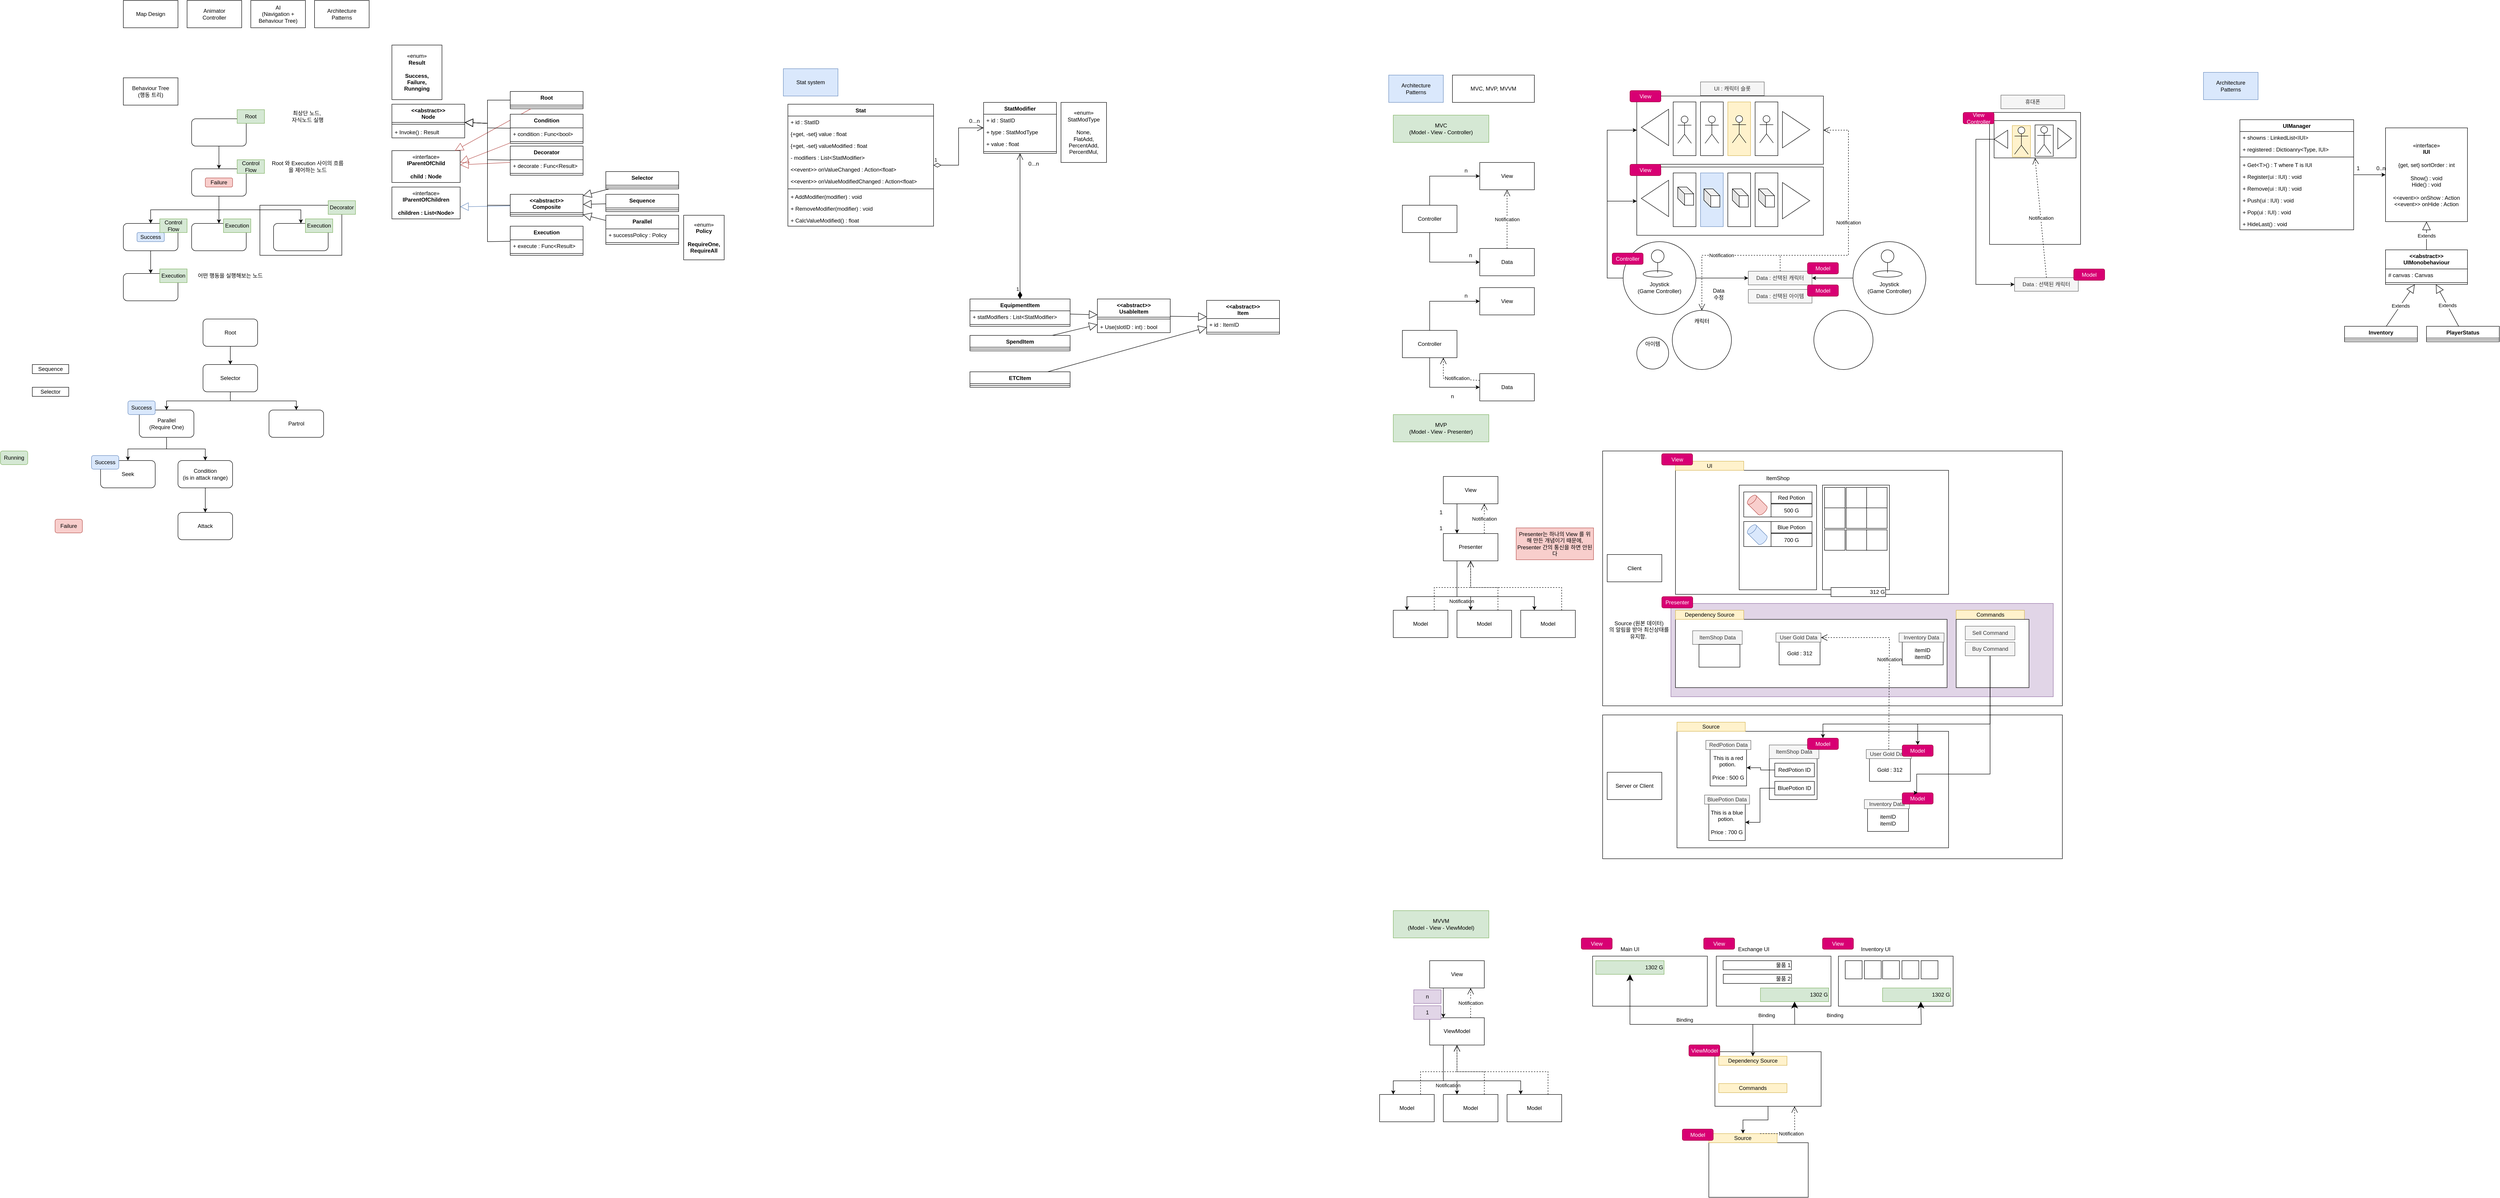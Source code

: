 <mxfile version="22.0.8" type="device">
  <diagram id="C5RBs43oDa-KdzZeNtuy" name="Page-1">
    <mxGraphModel dx="1827" dy="546" grid="1" gridSize="10" guides="1" tooltips="1" connect="1" arrows="1" fold="1" page="1" pageScale="1" pageWidth="827" pageHeight="1169" math="0" shadow="0">
      <root>
        <mxCell id="WIyWlLk6GJQsqaUBKTNV-0" />
        <mxCell id="WIyWlLk6GJQsqaUBKTNV-1" parent="WIyWlLk6GJQsqaUBKTNV-0" />
        <mxCell id="RgE_tDNc3nPxu1j8k6Up-214" value="" style="rounded=0;whiteSpace=wrap;html=1;" parent="WIyWlLk6GJQsqaUBKTNV-1" vertex="1">
          <mxGeometry x="3238" y="2110" width="252" height="110" as="geometry" />
        </mxCell>
        <mxCell id="RgE_tDNc3nPxu1j8k6Up-145" value="" style="rounded=0;whiteSpace=wrap;html=1;" parent="WIyWlLk6GJQsqaUBKTNV-1" vertex="1">
          <mxGeometry x="3260" y="1000" width="1010" height="560" as="geometry" />
        </mxCell>
        <mxCell id="RgE_tDNc3nPxu1j8k6Up-162" value="" style="rounded=0;whiteSpace=wrap;html=1;fillColor=#e1d5e7;strokeColor=#9673a6;" parent="WIyWlLk6GJQsqaUBKTNV-1" vertex="1">
          <mxGeometry x="3410" y="1335" width="840" height="205" as="geometry" />
        </mxCell>
        <mxCell id="RgE_tDNc3nPxu1j8k6Up-147" value="" style="rounded=0;whiteSpace=wrap;html=1;" parent="WIyWlLk6GJQsqaUBKTNV-1" vertex="1">
          <mxGeometry x="3260" y="1580" width="1010" height="316" as="geometry" />
        </mxCell>
        <mxCell id="RgE_tDNc3nPxu1j8k6Up-142" value="" style="rounded=0;whiteSpace=wrap;html=1;" parent="WIyWlLk6GJQsqaUBKTNV-1" vertex="1">
          <mxGeometry x="3420" y="1042.5" width="600" height="272.5" as="geometry" />
        </mxCell>
        <mxCell id="RgE_tDNc3nPxu1j8k6Up-138" value="" style="rounded=0;whiteSpace=wrap;html=1;" parent="WIyWlLk6GJQsqaUBKTNV-1" vertex="1">
          <mxGeometry x="3423.32" y="1616" width="596.68" height="256" as="geometry" />
        </mxCell>
        <mxCell id="RgE_tDNc3nPxu1j8k6Up-137" value="" style="rounded=0;whiteSpace=wrap;html=1;" parent="WIyWlLk6GJQsqaUBKTNV-1" vertex="1">
          <mxGeometry x="3420" y="1370" width="596.68" height="150" as="geometry" />
        </mxCell>
        <mxCell id="RgE_tDNc3nPxu1j8k6Up-25" value="" style="rounded=0;whiteSpace=wrap;html=1;" parent="WIyWlLk6GJQsqaUBKTNV-1" vertex="1">
          <mxGeometry x="3335" y="220" width="410" height="150" as="geometry" />
        </mxCell>
        <mxCell id="RgE_tDNc3nPxu1j8k6Up-23" style="edgeStyle=orthogonalEdgeStyle;rounded=0;orthogonalLoop=1;jettySize=auto;html=1;" parent="WIyWlLk6GJQsqaUBKTNV-1" source="RgE_tDNc3nPxu1j8k6Up-22" target="RgE_tDNc3nPxu1j8k6Up-20" edge="1">
          <mxGeometry relative="1" as="geometry" />
        </mxCell>
        <mxCell id="RgE_tDNc3nPxu1j8k6Up-52" style="edgeStyle=orthogonalEdgeStyle;rounded=0;orthogonalLoop=1;jettySize=auto;html=1;entryX=0;entryY=0.5;entryDx=0;entryDy=0;" parent="WIyWlLk6GJQsqaUBKTNV-1" source="RgE_tDNc3nPxu1j8k6Up-22" target="RgE_tDNc3nPxu1j8k6Up-25" edge="1">
          <mxGeometry relative="1" as="geometry">
            <Array as="points">
              <mxPoint x="3270" y="620" />
              <mxPoint x="3270" y="295" />
            </Array>
          </mxGeometry>
        </mxCell>
        <mxCell id="RgE_tDNc3nPxu1j8k6Up-53" style="edgeStyle=orthogonalEdgeStyle;rounded=0;orthogonalLoop=1;jettySize=auto;html=1;entryX=0;entryY=0.5;entryDx=0;entryDy=0;" parent="WIyWlLk6GJQsqaUBKTNV-1" source="RgE_tDNc3nPxu1j8k6Up-22" target="RgE_tDNc3nPxu1j8k6Up-37" edge="1">
          <mxGeometry relative="1" as="geometry">
            <Array as="points">
              <mxPoint x="3270" y="620" />
              <mxPoint x="3270" y="451" />
            </Array>
          </mxGeometry>
        </mxCell>
        <mxCell id="RgE_tDNc3nPxu1j8k6Up-22" value="" style="ellipse;whiteSpace=wrap;html=1;aspect=fixed;" parent="WIyWlLk6GJQsqaUBKTNV-1" vertex="1">
          <mxGeometry x="3305" y="540" width="160" height="160" as="geometry" />
        </mxCell>
        <mxCell id="RgE_tDNc3nPxu1j8k6Up-18" value="" style="ellipse;whiteSpace=wrap;html=1;" parent="WIyWlLk6GJQsqaUBKTNV-1" vertex="1">
          <mxGeometry x="3349" y="604" width="64" height="14" as="geometry" />
        </mxCell>
        <mxCell id="YF8G4LJnXHX8K3Hs0ZbI-28" value="" style="rounded=0;whiteSpace=wrap;html=1;" parent="WIyWlLk6GJQsqaUBKTNV-1" vertex="1">
          <mxGeometry x="310" y="460" width="180" height="110" as="geometry" />
        </mxCell>
        <mxCell id="TbXr6djcCH5kdGfKxurd-0" value="Animator&lt;br&gt;Controller" style="rounded=0;whiteSpace=wrap;html=1;" parent="WIyWlLk6GJQsqaUBKTNV-1" vertex="1">
          <mxGeometry x="150" y="10" width="120" height="60" as="geometry" />
        </mxCell>
        <mxCell id="TbXr6djcCH5kdGfKxurd-1" value="Map Design" style="rounded=0;whiteSpace=wrap;html=1;" parent="WIyWlLk6GJQsqaUBKTNV-1" vertex="1">
          <mxGeometry x="10" y="10" width="120" height="60" as="geometry" />
        </mxCell>
        <mxCell id="TbXr6djcCH5kdGfKxurd-2" value="Architecture&lt;br&gt;Patterns" style="rounded=0;whiteSpace=wrap;html=1;" parent="WIyWlLk6GJQsqaUBKTNV-1" vertex="1">
          <mxGeometry x="430" y="10" width="120" height="60" as="geometry" />
        </mxCell>
        <mxCell id="TbXr6djcCH5kdGfKxurd-3" value="AI&lt;br&gt;(Navigation + Behaviour Tree)" style="rounded=0;whiteSpace=wrap;html=1;" parent="WIyWlLk6GJQsqaUBKTNV-1" vertex="1">
          <mxGeometry x="290" y="10" width="120" height="60" as="geometry" />
        </mxCell>
        <mxCell id="YF8G4LJnXHX8K3Hs0ZbI-1" value="Behaviour Tree&lt;br&gt;(행동 트리)" style="rounded=0;whiteSpace=wrap;html=1;" parent="WIyWlLk6GJQsqaUBKTNV-1" vertex="1">
          <mxGeometry x="10" y="180" width="120" height="60" as="geometry" />
        </mxCell>
        <mxCell id="YF8G4LJnXHX8K3Hs0ZbI-10" style="edgeStyle=orthogonalEdgeStyle;rounded=0;orthogonalLoop=1;jettySize=auto;html=1;" parent="WIyWlLk6GJQsqaUBKTNV-1" source="YF8G4LJnXHX8K3Hs0ZbI-4" target="YF8G4LJnXHX8K3Hs0ZbI-5" edge="1">
          <mxGeometry relative="1" as="geometry" />
        </mxCell>
        <mxCell id="YF8G4LJnXHX8K3Hs0ZbI-4" value="" style="rounded=1;whiteSpace=wrap;html=1;" parent="WIyWlLk6GJQsqaUBKTNV-1" vertex="1">
          <mxGeometry x="160" y="270" width="120" height="60" as="geometry" />
        </mxCell>
        <mxCell id="YF8G4LJnXHX8K3Hs0ZbI-11" style="edgeStyle=orthogonalEdgeStyle;rounded=0;orthogonalLoop=1;jettySize=auto;html=1;" parent="WIyWlLk6GJQsqaUBKTNV-1" source="YF8G4LJnXHX8K3Hs0ZbI-5" target="YF8G4LJnXHX8K3Hs0ZbI-7" edge="1">
          <mxGeometry relative="1" as="geometry" />
        </mxCell>
        <mxCell id="YF8G4LJnXHX8K3Hs0ZbI-12" style="edgeStyle=orthogonalEdgeStyle;rounded=0;orthogonalLoop=1;jettySize=auto;html=1;" parent="WIyWlLk6GJQsqaUBKTNV-1" source="YF8G4LJnXHX8K3Hs0ZbI-5" target="YF8G4LJnXHX8K3Hs0ZbI-6" edge="1">
          <mxGeometry relative="1" as="geometry">
            <Array as="points">
              <mxPoint x="220" y="470" />
              <mxPoint x="70" y="470" />
            </Array>
          </mxGeometry>
        </mxCell>
        <mxCell id="YF8G4LJnXHX8K3Hs0ZbI-13" style="edgeStyle=orthogonalEdgeStyle;rounded=0;orthogonalLoop=1;jettySize=auto;html=1;" parent="WIyWlLk6GJQsqaUBKTNV-1" source="YF8G4LJnXHX8K3Hs0ZbI-5" target="YF8G4LJnXHX8K3Hs0ZbI-8" edge="1">
          <mxGeometry relative="1" as="geometry">
            <Array as="points">
              <mxPoint x="220" y="470" />
              <mxPoint x="400" y="470" />
            </Array>
          </mxGeometry>
        </mxCell>
        <mxCell id="YF8G4LJnXHX8K3Hs0ZbI-5" value="" style="rounded=1;whiteSpace=wrap;html=1;" parent="WIyWlLk6GJQsqaUBKTNV-1" vertex="1">
          <mxGeometry x="160" y="380" width="120" height="60" as="geometry" />
        </mxCell>
        <mxCell id="YF8G4LJnXHX8K3Hs0ZbI-15" style="edgeStyle=orthogonalEdgeStyle;rounded=0;orthogonalLoop=1;jettySize=auto;html=1;" parent="WIyWlLk6GJQsqaUBKTNV-1" source="YF8G4LJnXHX8K3Hs0ZbI-6" target="YF8G4LJnXHX8K3Hs0ZbI-9" edge="1">
          <mxGeometry relative="1" as="geometry" />
        </mxCell>
        <mxCell id="YF8G4LJnXHX8K3Hs0ZbI-6" value="" style="rounded=1;whiteSpace=wrap;html=1;" parent="WIyWlLk6GJQsqaUBKTNV-1" vertex="1">
          <mxGeometry x="10" y="500" width="120" height="60" as="geometry" />
        </mxCell>
        <mxCell id="YF8G4LJnXHX8K3Hs0ZbI-7" value="" style="rounded=1;whiteSpace=wrap;html=1;" parent="WIyWlLk6GJQsqaUBKTNV-1" vertex="1">
          <mxGeometry x="160" y="500" width="120" height="60" as="geometry" />
        </mxCell>
        <mxCell id="YF8G4LJnXHX8K3Hs0ZbI-8" value="" style="rounded=1;whiteSpace=wrap;html=1;" parent="WIyWlLk6GJQsqaUBKTNV-1" vertex="1">
          <mxGeometry x="340" y="500" width="120" height="60" as="geometry" />
        </mxCell>
        <mxCell id="YF8G4LJnXHX8K3Hs0ZbI-9" value="" style="rounded=1;whiteSpace=wrap;html=1;" parent="WIyWlLk6GJQsqaUBKTNV-1" vertex="1">
          <mxGeometry x="10" y="610" width="120" height="60" as="geometry" />
        </mxCell>
        <mxCell id="YF8G4LJnXHX8K3Hs0ZbI-16" value="Success" style="rounded=1;whiteSpace=wrap;html=1;fillColor=#dae8fc;strokeColor=#6c8ebf;" parent="WIyWlLk6GJQsqaUBKTNV-1" vertex="1">
          <mxGeometry x="40" y="520" width="60" height="20" as="geometry" />
        </mxCell>
        <mxCell id="YF8G4LJnXHX8K3Hs0ZbI-17" value="Failure" style="rounded=1;whiteSpace=wrap;html=1;fillColor=#f8cecc;strokeColor=#b85450;" parent="WIyWlLk6GJQsqaUBKTNV-1" vertex="1">
          <mxGeometry x="190" y="400" width="60" height="20" as="geometry" />
        </mxCell>
        <mxCell id="YF8G4LJnXHX8K3Hs0ZbI-18" value="Root" style="text;html=1;strokeColor=#82b366;fillColor=#d5e8d4;align=center;verticalAlign=middle;whiteSpace=wrap;rounded=0;" parent="WIyWlLk6GJQsqaUBKTNV-1" vertex="1">
          <mxGeometry x="260" y="250" width="60" height="30" as="geometry" />
        </mxCell>
        <mxCell id="YF8G4LJnXHX8K3Hs0ZbI-19" value="Execution" style="text;html=1;strokeColor=#82b366;fillColor=#d5e8d4;align=center;verticalAlign=middle;whiteSpace=wrap;rounded=0;" parent="WIyWlLk6GJQsqaUBKTNV-1" vertex="1">
          <mxGeometry x="90" y="600" width="60" height="30" as="geometry" />
        </mxCell>
        <mxCell id="YF8G4LJnXHX8K3Hs0ZbI-20" value="Control&lt;br&gt;Flow" style="text;html=1;strokeColor=#82b366;fillColor=#d5e8d4;align=center;verticalAlign=middle;whiteSpace=wrap;rounded=0;" parent="WIyWlLk6GJQsqaUBKTNV-1" vertex="1">
          <mxGeometry x="260" y="360" width="60" height="30" as="geometry" />
        </mxCell>
        <mxCell id="YF8G4LJnXHX8K3Hs0ZbI-21" value="Execution" style="text;html=1;strokeColor=#82b366;fillColor=#d5e8d4;align=center;verticalAlign=middle;whiteSpace=wrap;rounded=0;" parent="WIyWlLk6GJQsqaUBKTNV-1" vertex="1">
          <mxGeometry x="230" y="490" width="60" height="30" as="geometry" />
        </mxCell>
        <mxCell id="YF8G4LJnXHX8K3Hs0ZbI-22" value="Execution" style="text;html=1;strokeColor=#82b366;fillColor=#d5e8d4;align=center;verticalAlign=middle;whiteSpace=wrap;rounded=0;" parent="WIyWlLk6GJQsqaUBKTNV-1" vertex="1">
          <mxGeometry x="410" y="490" width="60" height="30" as="geometry" />
        </mxCell>
        <mxCell id="YF8G4LJnXHX8K3Hs0ZbI-23" value="Control&lt;br&gt;Flow" style="text;html=1;strokeColor=#82b366;fillColor=#d5e8d4;align=center;verticalAlign=middle;whiteSpace=wrap;rounded=0;" parent="WIyWlLk6GJQsqaUBKTNV-1" vertex="1">
          <mxGeometry x="90" y="490" width="60" height="30" as="geometry" />
        </mxCell>
        <mxCell id="YF8G4LJnXHX8K3Hs0ZbI-24" value="최상단 노드,&amp;nbsp;&lt;br&gt;자식노드 실행" style="text;html=1;strokeColor=none;fillColor=none;align=center;verticalAlign=middle;whiteSpace=wrap;rounded=0;" parent="WIyWlLk6GJQsqaUBKTNV-1" vertex="1">
          <mxGeometry x="330" y="250" width="170" height="30" as="geometry" />
        </mxCell>
        <mxCell id="YF8G4LJnXHX8K3Hs0ZbI-26" value="Root 와 Execution 사이의 흐름을 제어하는 노드" style="text;html=1;strokeColor=none;fillColor=none;align=center;verticalAlign=middle;whiteSpace=wrap;rounded=0;" parent="WIyWlLk6GJQsqaUBKTNV-1" vertex="1">
          <mxGeometry x="330" y="360" width="170" height="30" as="geometry" />
        </mxCell>
        <mxCell id="YF8G4LJnXHX8K3Hs0ZbI-27" value="어떤 행동을 실행해보는 노드" style="text;html=1;strokeColor=none;fillColor=none;align=center;verticalAlign=middle;whiteSpace=wrap;rounded=0;" parent="WIyWlLk6GJQsqaUBKTNV-1" vertex="1">
          <mxGeometry x="160" y="600" width="170" height="30" as="geometry" />
        </mxCell>
        <mxCell id="YF8G4LJnXHX8K3Hs0ZbI-29" value="Decorator" style="text;html=1;strokeColor=#82b366;fillColor=#d5e8d4;align=center;verticalAlign=middle;whiteSpace=wrap;rounded=0;" parent="WIyWlLk6GJQsqaUBKTNV-1" vertex="1">
          <mxGeometry x="460" y="450" width="60" height="30" as="geometry" />
        </mxCell>
        <mxCell id="YF8G4LJnXHX8K3Hs0ZbI-32" value="&amp;lt;&amp;lt;abstract&amp;gt;&amp;gt;&lt;br&gt;Node" style="swimlane;fontStyle=1;align=center;verticalAlign=top;childLayout=stackLayout;horizontal=1;startSize=40;horizontalStack=0;resizeParent=1;resizeParentMax=0;resizeLast=0;collapsible=1;marginBottom=0;whiteSpace=wrap;html=1;" parent="WIyWlLk6GJQsqaUBKTNV-1" vertex="1">
          <mxGeometry x="600" y="238" width="160" height="74" as="geometry" />
        </mxCell>
        <mxCell id="YF8G4LJnXHX8K3Hs0ZbI-34" value="" style="line;strokeWidth=1;fillColor=none;align=left;verticalAlign=middle;spacingTop=-1;spacingLeft=3;spacingRight=3;rotatable=0;labelPosition=right;points=[];portConstraint=eastwest;strokeColor=inherit;" parent="YF8G4LJnXHX8K3Hs0ZbI-32" vertex="1">
          <mxGeometry y="40" width="160" height="8" as="geometry" />
        </mxCell>
        <mxCell id="YF8G4LJnXHX8K3Hs0ZbI-35" value="+ Invoke() : Result" style="text;strokeColor=none;fillColor=none;align=left;verticalAlign=top;spacingLeft=4;spacingRight=4;overflow=hidden;rotatable=0;points=[[0,0.5],[1,0.5]];portConstraint=eastwest;whiteSpace=wrap;html=1;" parent="YF8G4LJnXHX8K3Hs0ZbI-32" vertex="1">
          <mxGeometry y="48" width="160" height="26" as="geometry" />
        </mxCell>
        <mxCell id="YF8G4LJnXHX8K3Hs0ZbI-36" value="«enum»&lt;br&gt;&lt;b&gt;Result&lt;br&gt;&lt;br&gt;Success,&lt;br&gt;Failure,&lt;br&gt;Runnging&lt;br&gt;&lt;/b&gt;" style="html=1;whiteSpace=wrap;" parent="WIyWlLk6GJQsqaUBKTNV-1" vertex="1">
          <mxGeometry x="600" y="108" width="110" height="120" as="geometry" />
        </mxCell>
        <mxCell id="YF8G4LJnXHX8K3Hs0ZbI-37" value="Root" style="swimlane;fontStyle=1;align=center;verticalAlign=top;childLayout=stackLayout;horizontal=1;startSize=30;horizontalStack=0;resizeParent=1;resizeParentMax=0;resizeLast=0;collapsible=1;marginBottom=0;whiteSpace=wrap;html=1;" parent="WIyWlLk6GJQsqaUBKTNV-1" vertex="1">
          <mxGeometry x="860" y="210" width="160" height="38" as="geometry" />
        </mxCell>
        <mxCell id="YF8G4LJnXHX8K3Hs0ZbI-38" value="" style="line;strokeWidth=1;fillColor=none;align=left;verticalAlign=middle;spacingTop=-1;spacingLeft=3;spacingRight=3;rotatable=0;labelPosition=right;points=[];portConstraint=eastwest;strokeColor=inherit;" parent="YF8G4LJnXHX8K3Hs0ZbI-37" vertex="1">
          <mxGeometry y="30" width="160" height="8" as="geometry" />
        </mxCell>
        <mxCell id="YF8G4LJnXHX8K3Hs0ZbI-40" value="«interface»&lt;br&gt;&lt;b&gt;IParentOfChild&lt;br&gt;&lt;br&gt;child : Node&lt;br&gt;&lt;/b&gt;" style="html=1;whiteSpace=wrap;" parent="WIyWlLk6GJQsqaUBKTNV-1" vertex="1">
          <mxGeometry x="600" y="340" width="150" height="70" as="geometry" />
        </mxCell>
        <mxCell id="YF8G4LJnXHX8K3Hs0ZbI-42" value="«interface»&lt;br&gt;&lt;b&gt;IParentOfChildren&lt;br&gt;&lt;br&gt;children : List&amp;lt;Node&amp;gt;&lt;br&gt;&lt;/b&gt;" style="html=1;whiteSpace=wrap;" parent="WIyWlLk6GJQsqaUBKTNV-1" vertex="1">
          <mxGeometry x="600" y="420" width="150" height="70" as="geometry" />
        </mxCell>
        <mxCell id="YF8G4LJnXHX8K3Hs0ZbI-43" value="" style="endArrow=block;endSize=16;endFill=0;html=1;rounded=0;fillColor=#f8cecc;strokeColor=#b85450;" parent="WIyWlLk6GJQsqaUBKTNV-1" source="YF8G4LJnXHX8K3Hs0ZbI-37" target="YF8G4LJnXHX8K3Hs0ZbI-40" edge="1">
          <mxGeometry width="160" relative="1" as="geometry">
            <mxPoint x="500" y="340" as="sourcePoint" />
            <mxPoint x="660" y="340" as="targetPoint" />
          </mxGeometry>
        </mxCell>
        <mxCell id="YF8G4LJnXHX8K3Hs0ZbI-44" value="Condition" style="swimlane;fontStyle=1;align=center;verticalAlign=top;childLayout=stackLayout;horizontal=1;startSize=30;horizontalStack=0;resizeParent=1;resizeParentMax=0;resizeLast=0;collapsible=1;marginBottom=0;whiteSpace=wrap;html=1;" parent="WIyWlLk6GJQsqaUBKTNV-1" vertex="1">
          <mxGeometry x="860" y="260" width="160" height="64" as="geometry" />
        </mxCell>
        <mxCell id="YF8G4LJnXHX8K3Hs0ZbI-47" value="+ condition : Func&amp;lt;bool&amp;gt;" style="text;strokeColor=none;fillColor=none;align=left;verticalAlign=top;spacingLeft=4;spacingRight=4;overflow=hidden;rotatable=0;points=[[0,0.5],[1,0.5]];portConstraint=eastwest;whiteSpace=wrap;html=1;" parent="YF8G4LJnXHX8K3Hs0ZbI-44" vertex="1">
          <mxGeometry y="30" width="160" height="26" as="geometry" />
        </mxCell>
        <mxCell id="YF8G4LJnXHX8K3Hs0ZbI-45" value="" style="line;strokeWidth=1;fillColor=none;align=left;verticalAlign=middle;spacingTop=-1;spacingLeft=3;spacingRight=3;rotatable=0;labelPosition=right;points=[];portConstraint=eastwest;strokeColor=inherit;" parent="YF8G4LJnXHX8K3Hs0ZbI-44" vertex="1">
          <mxGeometry y="56" width="160" height="8" as="geometry" />
        </mxCell>
        <mxCell id="YF8G4LJnXHX8K3Hs0ZbI-46" value="" style="endArrow=block;endSize=16;endFill=0;html=1;rounded=0;fillColor=#f8cecc;strokeColor=#b85450;" parent="WIyWlLk6GJQsqaUBKTNV-1" source="YF8G4LJnXHX8K3Hs0ZbI-44" edge="1">
          <mxGeometry width="160" relative="1" as="geometry">
            <mxPoint x="928" y="198" as="sourcePoint" />
            <mxPoint x="750.0" y="365.849" as="targetPoint" />
          </mxGeometry>
        </mxCell>
        <mxCell id="YF8G4LJnXHX8K3Hs0ZbI-48" value="Execution" style="swimlane;fontStyle=1;align=center;verticalAlign=top;childLayout=stackLayout;horizontal=1;startSize=30;horizontalStack=0;resizeParent=1;resizeParentMax=0;resizeLast=0;collapsible=1;marginBottom=0;whiteSpace=wrap;html=1;" parent="WIyWlLk6GJQsqaUBKTNV-1" vertex="1">
          <mxGeometry x="860" y="506" width="160" height="64" as="geometry" />
        </mxCell>
        <mxCell id="YF8G4LJnXHX8K3Hs0ZbI-49" value="+ execute : Func&amp;lt;Result&amp;gt;" style="text;strokeColor=none;fillColor=none;align=left;verticalAlign=top;spacingLeft=4;spacingRight=4;overflow=hidden;rotatable=0;points=[[0,0.5],[1,0.5]];portConstraint=eastwest;whiteSpace=wrap;html=1;" parent="YF8G4LJnXHX8K3Hs0ZbI-48" vertex="1">
          <mxGeometry y="30" width="160" height="26" as="geometry" />
        </mxCell>
        <mxCell id="YF8G4LJnXHX8K3Hs0ZbI-50" value="" style="line;strokeWidth=1;fillColor=none;align=left;verticalAlign=middle;spacingTop=-1;spacingLeft=3;spacingRight=3;rotatable=0;labelPosition=right;points=[];portConstraint=eastwest;strokeColor=inherit;" parent="YF8G4LJnXHX8K3Hs0ZbI-48" vertex="1">
          <mxGeometry y="56" width="160" height="8" as="geometry" />
        </mxCell>
        <mxCell id="YF8G4LJnXHX8K3Hs0ZbI-51" value="&amp;lt;&amp;lt;abstract&amp;gt;&amp;gt;&lt;br&gt;Composite" style="swimlane;fontStyle=1;align=center;verticalAlign=top;childLayout=stackLayout;horizontal=1;startSize=40;horizontalStack=0;resizeParent=1;resizeParentMax=0;resizeLast=0;collapsible=1;marginBottom=0;whiteSpace=wrap;html=1;" parent="WIyWlLk6GJQsqaUBKTNV-1" vertex="1">
          <mxGeometry x="860" y="436" width="160" height="48" as="geometry" />
        </mxCell>
        <mxCell id="YF8G4LJnXHX8K3Hs0ZbI-53" value="" style="line;strokeWidth=1;fillColor=none;align=left;verticalAlign=middle;spacingTop=-1;spacingLeft=3;spacingRight=3;rotatable=0;labelPosition=right;points=[];portConstraint=eastwest;strokeColor=inherit;" parent="YF8G4LJnXHX8K3Hs0ZbI-51" vertex="1">
          <mxGeometry y="40" width="160" height="8" as="geometry" />
        </mxCell>
        <mxCell id="YF8G4LJnXHX8K3Hs0ZbI-54" value="" style="endArrow=block;endSize=16;endFill=0;html=1;rounded=0;fillColor=#dae8fc;strokeColor=#6c8ebf;" parent="WIyWlLk6GJQsqaUBKTNV-1" source="YF8G4LJnXHX8K3Hs0ZbI-51" edge="1">
          <mxGeometry width="160" relative="1" as="geometry">
            <mxPoint x="870" y="333" as="sourcePoint" />
            <mxPoint x="750.0" y="463.396" as="targetPoint" />
          </mxGeometry>
        </mxCell>
        <mxCell id="YF8G4LJnXHX8K3Hs0ZbI-55" value="Selector" style="swimlane;fontStyle=1;align=center;verticalAlign=top;childLayout=stackLayout;horizontal=1;startSize=30;horizontalStack=0;resizeParent=1;resizeParentMax=0;resizeLast=0;collapsible=1;marginBottom=0;whiteSpace=wrap;html=1;" parent="WIyWlLk6GJQsqaUBKTNV-1" vertex="1">
          <mxGeometry x="1070" y="386" width="160" height="38" as="geometry" />
        </mxCell>
        <mxCell id="YF8G4LJnXHX8K3Hs0ZbI-57" value="" style="line;strokeWidth=1;fillColor=none;align=left;verticalAlign=middle;spacingTop=-1;spacingLeft=3;spacingRight=3;rotatable=0;labelPosition=right;points=[];portConstraint=eastwest;strokeColor=inherit;" parent="YF8G4LJnXHX8K3Hs0ZbI-55" vertex="1">
          <mxGeometry y="30" width="160" height="8" as="geometry" />
        </mxCell>
        <mxCell id="YF8G4LJnXHX8K3Hs0ZbI-58" value="Sequence" style="swimlane;fontStyle=1;align=center;verticalAlign=top;childLayout=stackLayout;horizontal=1;startSize=30;horizontalStack=0;resizeParent=1;resizeParentMax=0;resizeLast=0;collapsible=1;marginBottom=0;whiteSpace=wrap;html=1;" parent="WIyWlLk6GJQsqaUBKTNV-1" vertex="1">
          <mxGeometry x="1070" y="436" width="160" height="38" as="geometry" />
        </mxCell>
        <mxCell id="YF8G4LJnXHX8K3Hs0ZbI-59" value="" style="line;strokeWidth=1;fillColor=none;align=left;verticalAlign=middle;spacingTop=-1;spacingLeft=3;spacingRight=3;rotatable=0;labelPosition=right;points=[];portConstraint=eastwest;strokeColor=inherit;" parent="YF8G4LJnXHX8K3Hs0ZbI-58" vertex="1">
          <mxGeometry y="30" width="160" height="8" as="geometry" />
        </mxCell>
        <mxCell id="YF8G4LJnXHX8K3Hs0ZbI-60" value="Parallel" style="swimlane;fontStyle=1;align=center;verticalAlign=top;childLayout=stackLayout;horizontal=1;startSize=30;horizontalStack=0;resizeParent=1;resizeParentMax=0;resizeLast=0;collapsible=1;marginBottom=0;whiteSpace=wrap;html=1;" parent="WIyWlLk6GJQsqaUBKTNV-1" vertex="1">
          <mxGeometry x="1070" y="482" width="160" height="64" as="geometry" />
        </mxCell>
        <mxCell id="YF8G4LJnXHX8K3Hs0ZbI-65" value="+ successPolicy : Policy" style="text;strokeColor=none;fillColor=none;align=left;verticalAlign=top;spacingLeft=4;spacingRight=4;overflow=hidden;rotatable=0;points=[[0,0.5],[1,0.5]];portConstraint=eastwest;whiteSpace=wrap;html=1;" parent="YF8G4LJnXHX8K3Hs0ZbI-60" vertex="1">
          <mxGeometry y="30" width="160" height="26" as="geometry" />
        </mxCell>
        <mxCell id="YF8G4LJnXHX8K3Hs0ZbI-61" value="" style="line;strokeWidth=1;fillColor=none;align=left;verticalAlign=middle;spacingTop=-1;spacingLeft=3;spacingRight=3;rotatable=0;labelPosition=right;points=[];portConstraint=eastwest;strokeColor=inherit;" parent="YF8G4LJnXHX8K3Hs0ZbI-60" vertex="1">
          <mxGeometry y="56" width="160" height="8" as="geometry" />
        </mxCell>
        <mxCell id="YF8G4LJnXHX8K3Hs0ZbI-62" value="" style="endArrow=block;endSize=16;endFill=0;html=1;rounded=0;" parent="WIyWlLk6GJQsqaUBKTNV-1" source="YF8G4LJnXHX8K3Hs0ZbI-55" target="YF8G4LJnXHX8K3Hs0ZbI-51" edge="1">
          <mxGeometry width="160" relative="1" as="geometry">
            <mxPoint x="870" y="445" as="sourcePoint" />
            <mxPoint x="760" y="457" as="targetPoint" />
          </mxGeometry>
        </mxCell>
        <mxCell id="YF8G4LJnXHX8K3Hs0ZbI-63" value="" style="endArrow=block;endSize=16;endFill=0;html=1;rounded=0;" parent="WIyWlLk6GJQsqaUBKTNV-1" source="YF8G4LJnXHX8K3Hs0ZbI-58" target="YF8G4LJnXHX8K3Hs0ZbI-51" edge="1">
          <mxGeometry width="160" relative="1" as="geometry">
            <mxPoint x="1080" y="423" as="sourcePoint" />
            <mxPoint x="1030" y="429" as="targetPoint" />
          </mxGeometry>
        </mxCell>
        <mxCell id="YF8G4LJnXHX8K3Hs0ZbI-64" value="" style="endArrow=block;endSize=16;endFill=0;html=1;rounded=0;" parent="WIyWlLk6GJQsqaUBKTNV-1" source="YF8G4LJnXHX8K3Hs0ZbI-60" target="YF8G4LJnXHX8K3Hs0ZbI-51" edge="1">
          <mxGeometry width="160" relative="1" as="geometry">
            <mxPoint x="1080" y="454" as="sourcePoint" />
            <mxPoint x="1030" y="448" as="targetPoint" />
          </mxGeometry>
        </mxCell>
        <mxCell id="YF8G4LJnXHX8K3Hs0ZbI-66" value="«enum»&lt;br&gt;&lt;b&gt;Policy&lt;br&gt;&lt;br&gt;RequireOne,&lt;br&gt;RequireAll&lt;br&gt;&lt;/b&gt;" style="html=1;whiteSpace=wrap;" parent="WIyWlLk6GJQsqaUBKTNV-1" vertex="1">
          <mxGeometry x="1241" y="482" width="89" height="98" as="geometry" />
        </mxCell>
        <mxCell id="YF8G4LJnXHX8K3Hs0ZbI-67" value="Decorator" style="swimlane;fontStyle=1;align=center;verticalAlign=top;childLayout=stackLayout;horizontal=1;startSize=30;horizontalStack=0;resizeParent=1;resizeParentMax=0;resizeLast=0;collapsible=1;marginBottom=0;whiteSpace=wrap;html=1;" parent="WIyWlLk6GJQsqaUBKTNV-1" vertex="1">
          <mxGeometry x="860" y="330" width="160" height="64" as="geometry" />
        </mxCell>
        <mxCell id="YF8G4LJnXHX8K3Hs0ZbI-68" value="+ decorate : Func&amp;lt;Result&amp;gt;" style="text;strokeColor=none;fillColor=none;align=left;verticalAlign=top;spacingLeft=4;spacingRight=4;overflow=hidden;rotatable=0;points=[[0,0.5],[1,0.5]];portConstraint=eastwest;whiteSpace=wrap;html=1;" parent="YF8G4LJnXHX8K3Hs0ZbI-67" vertex="1">
          <mxGeometry y="30" width="160" height="26" as="geometry" />
        </mxCell>
        <mxCell id="YF8G4LJnXHX8K3Hs0ZbI-69" value="" style="line;strokeWidth=1;fillColor=none;align=left;verticalAlign=middle;spacingTop=-1;spacingLeft=3;spacingRight=3;rotatable=0;labelPosition=right;points=[];portConstraint=eastwest;strokeColor=inherit;" parent="YF8G4LJnXHX8K3Hs0ZbI-67" vertex="1">
          <mxGeometry y="56" width="160" height="8" as="geometry" />
        </mxCell>
        <mxCell id="YF8G4LJnXHX8K3Hs0ZbI-70" value="" style="endArrow=block;endSize=16;endFill=0;html=1;rounded=0;fillColor=#f8cecc;strokeColor=#b85450;" parent="WIyWlLk6GJQsqaUBKTNV-1" source="YF8G4LJnXHX8K3Hs0ZbI-67" target="YF8G4LJnXHX8K3Hs0ZbI-40" edge="1">
          <mxGeometry width="160" relative="1" as="geometry">
            <mxPoint x="870" y="333" as="sourcePoint" />
            <mxPoint x="760.0" y="375.849" as="targetPoint" />
          </mxGeometry>
        </mxCell>
        <mxCell id="YF8G4LJnXHX8K3Hs0ZbI-71" value="" style="endArrow=block;endSize=16;endFill=0;html=1;rounded=0;" parent="WIyWlLk6GJQsqaUBKTNV-1" source="YF8G4LJnXHX8K3Hs0ZbI-37" target="YF8G4LJnXHX8K3Hs0ZbI-32" edge="1">
          <mxGeometry width="160" relative="1" as="geometry">
            <mxPoint x="916" y="258" as="sourcePoint" />
            <mxPoint x="749" y="350" as="targetPoint" />
            <Array as="points">
              <mxPoint x="810" y="229" />
              <mxPoint x="810" y="280" />
            </Array>
          </mxGeometry>
        </mxCell>
        <mxCell id="YF8G4LJnXHX8K3Hs0ZbI-72" value="" style="endArrow=block;endSize=16;endFill=0;html=1;rounded=0;" parent="WIyWlLk6GJQsqaUBKTNV-1" source="YF8G4LJnXHX8K3Hs0ZbI-44" target="YF8G4LJnXHX8K3Hs0ZbI-32" edge="1">
          <mxGeometry width="160" relative="1" as="geometry">
            <mxPoint x="870" y="253" as="sourcePoint" />
            <mxPoint x="770" y="271" as="targetPoint" />
            <Array as="points">
              <mxPoint x="810" y="290" />
              <mxPoint x="810" y="280" />
            </Array>
          </mxGeometry>
        </mxCell>
        <mxCell id="YF8G4LJnXHX8K3Hs0ZbI-73" value="" style="endArrow=block;endSize=16;endFill=0;html=1;rounded=0;" parent="WIyWlLk6GJQsqaUBKTNV-1" source="YF8G4LJnXHX8K3Hs0ZbI-67" target="YF8G4LJnXHX8K3Hs0ZbI-32" edge="1">
          <mxGeometry width="160" relative="1" as="geometry">
            <mxPoint x="870" y="297" as="sourcePoint" />
            <mxPoint x="770" y="290" as="targetPoint" />
            <Array as="points">
              <mxPoint x="810" y="360" />
              <mxPoint x="810" y="280" />
            </Array>
          </mxGeometry>
        </mxCell>
        <mxCell id="YF8G4LJnXHX8K3Hs0ZbI-74" value="" style="endArrow=block;endSize=16;endFill=0;html=1;rounded=0;" parent="WIyWlLk6GJQsqaUBKTNV-1" source="YF8G4LJnXHX8K3Hs0ZbI-51" target="YF8G4LJnXHX8K3Hs0ZbI-32" edge="1">
          <mxGeometry width="160" relative="1" as="geometry">
            <mxPoint x="870" y="349" as="sourcePoint" />
            <mxPoint x="770" y="314" as="targetPoint" />
            <Array as="points">
              <mxPoint x="810" y="460" />
              <mxPoint x="810" y="280" />
            </Array>
          </mxGeometry>
        </mxCell>
        <mxCell id="YF8G4LJnXHX8K3Hs0ZbI-75" value="" style="endArrow=block;endSize=16;endFill=0;html=1;rounded=0;" parent="WIyWlLk6GJQsqaUBKTNV-1" source="YF8G4LJnXHX8K3Hs0ZbI-48" target="YF8G4LJnXHX8K3Hs0ZbI-32" edge="1">
          <mxGeometry width="160" relative="1" as="geometry">
            <mxPoint x="916" y="446" as="sourcePoint" />
            <mxPoint x="742" y="322" as="targetPoint" />
            <Array as="points">
              <mxPoint x="810" y="540" />
              <mxPoint x="810" y="280" />
            </Array>
          </mxGeometry>
        </mxCell>
        <mxCell id="v3wCEwQuPMCucLt21_t0-8" style="edgeStyle=orthogonalEdgeStyle;rounded=0;orthogonalLoop=1;jettySize=auto;html=1;" parent="WIyWlLk6GJQsqaUBKTNV-1" source="SkKZwYwoFkYHnB9e31s7-0" target="v3wCEwQuPMCucLt21_t0-7" edge="1">
          <mxGeometry relative="1" as="geometry" />
        </mxCell>
        <mxCell id="SkKZwYwoFkYHnB9e31s7-0" value="Root" style="rounded=1;whiteSpace=wrap;html=1;" parent="WIyWlLk6GJQsqaUBKTNV-1" vertex="1">
          <mxGeometry x="185" y="710" width="120" height="60" as="geometry" />
        </mxCell>
        <mxCell id="SkKZwYwoFkYHnB9e31s7-2" value="Attack" style="rounded=1;whiteSpace=wrap;html=1;" parent="WIyWlLk6GJQsqaUBKTNV-1" vertex="1">
          <mxGeometry x="130" y="1135" width="120" height="60" as="geometry" />
        </mxCell>
        <mxCell id="v3wCEwQuPMCucLt21_t0-1" style="edgeStyle=orthogonalEdgeStyle;rounded=0;orthogonalLoop=1;jettySize=auto;html=1;" parent="WIyWlLk6GJQsqaUBKTNV-1" source="SkKZwYwoFkYHnB9e31s7-5" target="SkKZwYwoFkYHnB9e31s7-7" edge="1">
          <mxGeometry relative="1" as="geometry" />
        </mxCell>
        <mxCell id="v3wCEwQuPMCucLt21_t0-3" style="edgeStyle=orthogonalEdgeStyle;rounded=0;orthogonalLoop=1;jettySize=auto;html=1;" parent="WIyWlLk6GJQsqaUBKTNV-1" source="SkKZwYwoFkYHnB9e31s7-5" target="v3wCEwQuPMCucLt21_t0-2" edge="1">
          <mxGeometry relative="1" as="geometry" />
        </mxCell>
        <mxCell id="SkKZwYwoFkYHnB9e31s7-5" value="Parallel&lt;br&gt;(Require One)" style="rounded=1;whiteSpace=wrap;html=1;" parent="WIyWlLk6GJQsqaUBKTNV-1" vertex="1">
          <mxGeometry x="45" y="910" width="120" height="60" as="geometry" />
        </mxCell>
        <mxCell id="SkKZwYwoFkYHnB9e31s7-7" value="Seek" style="rounded=1;whiteSpace=wrap;html=1;" parent="WIyWlLk6GJQsqaUBKTNV-1" vertex="1">
          <mxGeometry x="-40" y="1021" width="120" height="60" as="geometry" />
        </mxCell>
        <mxCell id="SkKZwYwoFkYHnB9e31s7-15" value="Failure" style="rounded=1;whiteSpace=wrap;html=1;fillColor=#f8cecc;strokeColor=#b85450;" parent="WIyWlLk6GJQsqaUBKTNV-1" vertex="1">
          <mxGeometry x="-140" y="1150" width="60" height="30" as="geometry" />
        </mxCell>
        <mxCell id="SkKZwYwoFkYHnB9e31s7-16" value="Running" style="rounded=1;whiteSpace=wrap;html=1;fillColor=#d5e8d4;strokeColor=#82b366;" parent="WIyWlLk6GJQsqaUBKTNV-1" vertex="1">
          <mxGeometry x="-260" y="1000" width="60" height="30" as="geometry" />
        </mxCell>
        <mxCell id="SkKZwYwoFkYHnB9e31s7-21" value="Success" style="rounded=1;whiteSpace=wrap;html=1;fillColor=#dae8fc;strokeColor=#6c8ebf;" parent="WIyWlLk6GJQsqaUBKTNV-1" vertex="1">
          <mxGeometry x="20" y="890" width="60" height="30" as="geometry" />
        </mxCell>
        <mxCell id="NlXv8BfwX9cSRuUijsfn-1" value="Selector" style="rounded=0;whiteSpace=wrap;html=1;" parent="WIyWlLk6GJQsqaUBKTNV-1" vertex="1">
          <mxGeometry x="-190" y="860" width="80" height="20" as="geometry" />
        </mxCell>
        <mxCell id="NlXv8BfwX9cSRuUijsfn-2" value="Sequence" style="rounded=0;whiteSpace=wrap;html=1;" parent="WIyWlLk6GJQsqaUBKTNV-1" vertex="1">
          <mxGeometry x="-190" y="810" width="80" height="20" as="geometry" />
        </mxCell>
        <mxCell id="v3wCEwQuPMCucLt21_t0-5" style="edgeStyle=orthogonalEdgeStyle;rounded=0;orthogonalLoop=1;jettySize=auto;html=1;entryX=0.5;entryY=0;entryDx=0;entryDy=0;" parent="WIyWlLk6GJQsqaUBKTNV-1" source="v3wCEwQuPMCucLt21_t0-2" target="SkKZwYwoFkYHnB9e31s7-2" edge="1">
          <mxGeometry relative="1" as="geometry" />
        </mxCell>
        <mxCell id="v3wCEwQuPMCucLt21_t0-2" value="Condition&lt;br&gt;(is in attack range)" style="rounded=1;whiteSpace=wrap;html=1;" parent="WIyWlLk6GJQsqaUBKTNV-1" vertex="1">
          <mxGeometry x="130" y="1021" width="120" height="60" as="geometry" />
        </mxCell>
        <mxCell id="v3wCEwQuPMCucLt21_t0-4" value="Success" style="rounded=1;whiteSpace=wrap;html=1;fillColor=#dae8fc;strokeColor=#6c8ebf;" parent="WIyWlLk6GJQsqaUBKTNV-1" vertex="1">
          <mxGeometry x="-60" y="1010" width="60" height="30" as="geometry" />
        </mxCell>
        <mxCell id="v3wCEwQuPMCucLt21_t0-6" value="Partrol" style="rounded=1;whiteSpace=wrap;html=1;" parent="WIyWlLk6GJQsqaUBKTNV-1" vertex="1">
          <mxGeometry x="330" y="910" width="120" height="60" as="geometry" />
        </mxCell>
        <mxCell id="v3wCEwQuPMCucLt21_t0-9" style="edgeStyle=orthogonalEdgeStyle;rounded=0;orthogonalLoop=1;jettySize=auto;html=1;" parent="WIyWlLk6GJQsqaUBKTNV-1" source="v3wCEwQuPMCucLt21_t0-7" target="SkKZwYwoFkYHnB9e31s7-5" edge="1">
          <mxGeometry relative="1" as="geometry">
            <Array as="points">
              <mxPoint x="245" y="890" />
              <mxPoint x="105" y="890" />
            </Array>
          </mxGeometry>
        </mxCell>
        <mxCell id="v3wCEwQuPMCucLt21_t0-10" style="edgeStyle=orthogonalEdgeStyle;rounded=0;orthogonalLoop=1;jettySize=auto;html=1;entryX=0.5;entryY=0;entryDx=0;entryDy=0;" parent="WIyWlLk6GJQsqaUBKTNV-1" source="v3wCEwQuPMCucLt21_t0-7" target="v3wCEwQuPMCucLt21_t0-6" edge="1">
          <mxGeometry relative="1" as="geometry">
            <Array as="points">
              <mxPoint x="245" y="890" />
              <mxPoint x="390" y="890" />
            </Array>
          </mxGeometry>
        </mxCell>
        <mxCell id="v3wCEwQuPMCucLt21_t0-7" value="Selector" style="rounded=1;whiteSpace=wrap;html=1;" parent="WIyWlLk6GJQsqaUBKTNV-1" vertex="1">
          <mxGeometry x="185" y="810" width="120" height="60" as="geometry" />
        </mxCell>
        <mxCell id="_3mZGNsRU_mJEZ_4UsfA-0" value="Stat system" style="rounded=0;whiteSpace=wrap;html=1;fillColor=#dae8fc;strokeColor=#6c8ebf;" parent="WIyWlLk6GJQsqaUBKTNV-1" vertex="1">
          <mxGeometry x="1460" y="160" width="120" height="60" as="geometry" />
        </mxCell>
        <mxCell id="_3mZGNsRU_mJEZ_4UsfA-1" value="Stat" style="swimlane;fontStyle=1;align=center;verticalAlign=top;childLayout=stackLayout;horizontal=1;startSize=26;horizontalStack=0;resizeParent=1;resizeParentMax=0;resizeLast=0;collapsible=1;marginBottom=0;whiteSpace=wrap;html=1;" parent="WIyWlLk6GJQsqaUBKTNV-1" vertex="1">
          <mxGeometry x="1470" y="238" width="320" height="268" as="geometry" />
        </mxCell>
        <mxCell id="_3mZGNsRU_mJEZ_4UsfA-2" value="+ id : StatID" style="text;strokeColor=none;fillColor=none;align=left;verticalAlign=top;spacingLeft=4;spacingRight=4;overflow=hidden;rotatable=0;points=[[0,0.5],[1,0.5]];portConstraint=eastwest;whiteSpace=wrap;html=1;" parent="_3mZGNsRU_mJEZ_4UsfA-1" vertex="1">
          <mxGeometry y="26" width="320" height="26" as="geometry" />
        </mxCell>
        <mxCell id="_3mZGNsRU_mJEZ_4UsfA-4" value="{+get, -set} value : float" style="text;strokeColor=none;fillColor=none;align=left;verticalAlign=top;spacingLeft=4;spacingRight=4;overflow=hidden;rotatable=0;points=[[0,0.5],[1,0.5]];portConstraint=eastwest;whiteSpace=wrap;html=1;" parent="_3mZGNsRU_mJEZ_4UsfA-1" vertex="1">
          <mxGeometry y="52" width="320" height="26" as="geometry" />
        </mxCell>
        <mxCell id="_3mZGNsRU_mJEZ_4UsfA-5" value="{+get, -set}&amp;nbsp;valueModified : float" style="text;strokeColor=none;fillColor=none;align=left;verticalAlign=top;spacingLeft=4;spacingRight=4;overflow=hidden;rotatable=0;points=[[0,0.5],[1,0.5]];portConstraint=eastwest;whiteSpace=wrap;html=1;" parent="_3mZGNsRU_mJEZ_4UsfA-1" vertex="1">
          <mxGeometry y="78" width="320" height="26" as="geometry" />
        </mxCell>
        <mxCell id="_3mZGNsRU_mJEZ_4UsfA-13" value="- modifiers : List&amp;lt;StatModifier&amp;gt;" style="text;strokeColor=none;fillColor=none;align=left;verticalAlign=top;spacingLeft=4;spacingRight=4;overflow=hidden;rotatable=0;points=[[0,0.5],[1,0.5]];portConstraint=eastwest;whiteSpace=wrap;html=1;" parent="_3mZGNsRU_mJEZ_4UsfA-1" vertex="1">
          <mxGeometry y="104" width="320" height="26" as="geometry" />
        </mxCell>
        <mxCell id="_3mZGNsRU_mJEZ_4UsfA-18" value="&amp;lt;&amp;lt;event&amp;gt;&amp;gt; onValueChanged : Action&amp;lt;float&amp;gt;" style="text;strokeColor=none;fillColor=none;align=left;verticalAlign=top;spacingLeft=4;spacingRight=4;overflow=hidden;rotatable=0;points=[[0,0.5],[1,0.5]];portConstraint=eastwest;whiteSpace=wrap;html=1;" parent="_3mZGNsRU_mJEZ_4UsfA-1" vertex="1">
          <mxGeometry y="130" width="320" height="26" as="geometry" />
        </mxCell>
        <mxCell id="_3mZGNsRU_mJEZ_4UsfA-17" value="&amp;lt;&amp;lt;event&amp;gt;&amp;gt; onValueModifiedChanged : Action&amp;lt;float&amp;gt;" style="text;strokeColor=none;fillColor=none;align=left;verticalAlign=top;spacingLeft=4;spacingRight=4;overflow=hidden;rotatable=0;points=[[0,0.5],[1,0.5]];portConstraint=eastwest;whiteSpace=wrap;html=1;" parent="_3mZGNsRU_mJEZ_4UsfA-1" vertex="1">
          <mxGeometry y="156" width="320" height="26" as="geometry" />
        </mxCell>
        <mxCell id="_3mZGNsRU_mJEZ_4UsfA-3" value="" style="line;strokeWidth=1;fillColor=none;align=left;verticalAlign=middle;spacingTop=-1;spacingLeft=3;spacingRight=3;rotatable=0;labelPosition=right;points=[];portConstraint=eastwest;strokeColor=inherit;" parent="_3mZGNsRU_mJEZ_4UsfA-1" vertex="1">
          <mxGeometry y="182" width="320" height="8" as="geometry" />
        </mxCell>
        <mxCell id="_3mZGNsRU_mJEZ_4UsfA-15" value="+ AddModifier(modifier) : void" style="text;strokeColor=none;fillColor=none;align=left;verticalAlign=top;spacingLeft=4;spacingRight=4;overflow=hidden;rotatable=0;points=[[0,0.5],[1,0.5]];portConstraint=eastwest;whiteSpace=wrap;html=1;" parent="_3mZGNsRU_mJEZ_4UsfA-1" vertex="1">
          <mxGeometry y="190" width="320" height="26" as="geometry" />
        </mxCell>
        <mxCell id="_3mZGNsRU_mJEZ_4UsfA-16" value="+ RemoveModifier(modifier) : void" style="text;strokeColor=none;fillColor=none;align=left;verticalAlign=top;spacingLeft=4;spacingRight=4;overflow=hidden;rotatable=0;points=[[0,0.5],[1,0.5]];portConstraint=eastwest;whiteSpace=wrap;html=1;" parent="_3mZGNsRU_mJEZ_4UsfA-1" vertex="1">
          <mxGeometry y="216" width="320" height="26" as="geometry" />
        </mxCell>
        <mxCell id="_3mZGNsRU_mJEZ_4UsfA-14" value="+ CalcValueModified() : float" style="text;strokeColor=none;fillColor=none;align=left;verticalAlign=top;spacingLeft=4;spacingRight=4;overflow=hidden;rotatable=0;points=[[0,0.5],[1,0.5]];portConstraint=eastwest;whiteSpace=wrap;html=1;" parent="_3mZGNsRU_mJEZ_4UsfA-1" vertex="1">
          <mxGeometry y="242" width="320" height="26" as="geometry" />
        </mxCell>
        <mxCell id="_3mZGNsRU_mJEZ_4UsfA-6" value="StatModifier" style="swimlane;fontStyle=1;align=center;verticalAlign=top;childLayout=stackLayout;horizontal=1;startSize=26;horizontalStack=0;resizeParent=1;resizeParentMax=0;resizeLast=0;collapsible=1;marginBottom=0;whiteSpace=wrap;html=1;" parent="WIyWlLk6GJQsqaUBKTNV-1" vertex="1">
          <mxGeometry x="1900" y="234" width="160" height="112" as="geometry" />
        </mxCell>
        <mxCell id="_3mZGNsRU_mJEZ_4UsfA-7" value="+ id : StatID" style="text;strokeColor=none;fillColor=none;align=left;verticalAlign=top;spacingLeft=4;spacingRight=4;overflow=hidden;rotatable=0;points=[[0,0.5],[1,0.5]];portConstraint=eastwest;whiteSpace=wrap;html=1;" parent="_3mZGNsRU_mJEZ_4UsfA-6" vertex="1">
          <mxGeometry y="26" width="160" height="26" as="geometry" />
        </mxCell>
        <mxCell id="_3mZGNsRU_mJEZ_4UsfA-12" value="+ type : StatModType" style="text;strokeColor=none;fillColor=none;align=left;verticalAlign=top;spacingLeft=4;spacingRight=4;overflow=hidden;rotatable=0;points=[[0,0.5],[1,0.5]];portConstraint=eastwest;whiteSpace=wrap;html=1;" parent="_3mZGNsRU_mJEZ_4UsfA-6" vertex="1">
          <mxGeometry y="52" width="160" height="26" as="geometry" />
        </mxCell>
        <mxCell id="_3mZGNsRU_mJEZ_4UsfA-8" value="+ value : float" style="text;strokeColor=none;fillColor=none;align=left;verticalAlign=top;spacingLeft=4;spacingRight=4;overflow=hidden;rotatable=0;points=[[0,0.5],[1,0.5]];portConstraint=eastwest;whiteSpace=wrap;html=1;" parent="_3mZGNsRU_mJEZ_4UsfA-6" vertex="1">
          <mxGeometry y="78" width="160" height="26" as="geometry" />
        </mxCell>
        <mxCell id="_3mZGNsRU_mJEZ_4UsfA-10" value="" style="line;strokeWidth=1;fillColor=none;align=left;verticalAlign=middle;spacingTop=-1;spacingLeft=3;spacingRight=3;rotatable=0;labelPosition=right;points=[];portConstraint=eastwest;strokeColor=inherit;" parent="_3mZGNsRU_mJEZ_4UsfA-6" vertex="1">
          <mxGeometry y="104" width="160" height="8" as="geometry" />
        </mxCell>
        <mxCell id="_3mZGNsRU_mJEZ_4UsfA-11" value="«enum»&lt;br&gt;StatModType&lt;br&gt;&lt;br&gt;None,&lt;br&gt;FlatAdd,&lt;br&gt;PercentAdd,&lt;br&gt;PercentMul," style="html=1;whiteSpace=wrap;" parent="WIyWlLk6GJQsqaUBKTNV-1" vertex="1">
          <mxGeometry x="2070" y="234" width="100" height="132" as="geometry" />
        </mxCell>
        <mxCell id="_3mZGNsRU_mJEZ_4UsfA-19" value="1" style="endArrow=open;html=1;endSize=12;startArrow=diamondThin;startSize=14;startFill=0;edgeStyle=orthogonalEdgeStyle;align=left;verticalAlign=bottom;rounded=0;" parent="WIyWlLk6GJQsqaUBKTNV-1" source="_3mZGNsRU_mJEZ_4UsfA-1" target="_3mZGNsRU_mJEZ_4UsfA-6" edge="1">
          <mxGeometry x="-1" y="3" relative="1" as="geometry">
            <mxPoint x="1790" y="390" as="sourcePoint" />
            <mxPoint x="1950" y="390" as="targetPoint" />
          </mxGeometry>
        </mxCell>
        <mxCell id="_3mZGNsRU_mJEZ_4UsfA-20" value="0...n" style="text;html=1;strokeColor=none;fillColor=none;align=center;verticalAlign=middle;whiteSpace=wrap;rounded=0;" parent="WIyWlLk6GJQsqaUBKTNV-1" vertex="1">
          <mxGeometry x="1860" y="266" width="40" height="18" as="geometry" />
        </mxCell>
        <mxCell id="_3mZGNsRU_mJEZ_4UsfA-21" value="&amp;lt;&amp;lt;abstract&amp;gt;&amp;gt;&lt;br&gt;Item" style="swimlane;fontStyle=1;align=center;verticalAlign=top;childLayout=stackLayout;horizontal=1;startSize=40;horizontalStack=0;resizeParent=1;resizeParentMax=0;resizeLast=0;collapsible=1;marginBottom=0;whiteSpace=wrap;html=1;" parent="WIyWlLk6GJQsqaUBKTNV-1" vertex="1">
          <mxGeometry x="2390" y="669" width="160" height="74" as="geometry" />
        </mxCell>
        <mxCell id="_3mZGNsRU_mJEZ_4UsfA-24" value="+ id : ItemID" style="text;strokeColor=none;fillColor=none;align=left;verticalAlign=top;spacingLeft=4;spacingRight=4;overflow=hidden;rotatable=0;points=[[0,0.5],[1,0.5]];portConstraint=eastwest;whiteSpace=wrap;html=1;" parent="_3mZGNsRU_mJEZ_4UsfA-21" vertex="1">
          <mxGeometry y="40" width="160" height="26" as="geometry" />
        </mxCell>
        <mxCell id="_3mZGNsRU_mJEZ_4UsfA-25" value="" style="line;strokeWidth=1;fillColor=none;align=left;verticalAlign=middle;spacingTop=-1;spacingLeft=3;spacingRight=3;rotatable=0;labelPosition=right;points=[];portConstraint=eastwest;strokeColor=inherit;" parent="_3mZGNsRU_mJEZ_4UsfA-21" vertex="1">
          <mxGeometry y="66" width="160" height="8" as="geometry" />
        </mxCell>
        <mxCell id="_3mZGNsRU_mJEZ_4UsfA-26" value="EquipmentItem" style="swimlane;fontStyle=1;align=center;verticalAlign=top;childLayout=stackLayout;horizontal=1;startSize=26;horizontalStack=0;resizeParent=1;resizeParentMax=0;resizeLast=0;collapsible=1;marginBottom=0;whiteSpace=wrap;html=1;" parent="WIyWlLk6GJQsqaUBKTNV-1" vertex="1">
          <mxGeometry x="1870" y="666" width="220" height="60" as="geometry" />
        </mxCell>
        <mxCell id="_3mZGNsRU_mJEZ_4UsfA-42" value="+ statModifiers : List&amp;lt;StatModifier&amp;gt;" style="text;strokeColor=none;fillColor=none;align=left;verticalAlign=top;spacingLeft=4;spacingRight=4;overflow=hidden;rotatable=0;points=[[0,0.5],[1,0.5]];portConstraint=eastwest;whiteSpace=wrap;html=1;" parent="_3mZGNsRU_mJEZ_4UsfA-26" vertex="1">
          <mxGeometry y="26" width="220" height="26" as="geometry" />
        </mxCell>
        <mxCell id="_3mZGNsRU_mJEZ_4UsfA-28" value="" style="line;strokeWidth=1;fillColor=none;align=left;verticalAlign=middle;spacingTop=-1;spacingLeft=3;spacingRight=3;rotatable=0;labelPosition=right;points=[];portConstraint=eastwest;strokeColor=inherit;" parent="_3mZGNsRU_mJEZ_4UsfA-26" vertex="1">
          <mxGeometry y="52" width="220" height="8" as="geometry" />
        </mxCell>
        <mxCell id="_3mZGNsRU_mJEZ_4UsfA-29" value="SpendItem" style="swimlane;fontStyle=1;align=center;verticalAlign=top;childLayout=stackLayout;horizontal=1;startSize=26;horizontalStack=0;resizeParent=1;resizeParentMax=0;resizeLast=0;collapsible=1;marginBottom=0;whiteSpace=wrap;html=1;" parent="WIyWlLk6GJQsqaUBKTNV-1" vertex="1">
          <mxGeometry x="1870" y="746" width="220" height="34" as="geometry" />
        </mxCell>
        <mxCell id="_3mZGNsRU_mJEZ_4UsfA-31" value="" style="line;strokeWidth=1;fillColor=none;align=left;verticalAlign=middle;spacingTop=-1;spacingLeft=3;spacingRight=3;rotatable=0;labelPosition=right;points=[];portConstraint=eastwest;strokeColor=inherit;" parent="_3mZGNsRU_mJEZ_4UsfA-29" vertex="1">
          <mxGeometry y="26" width="220" height="8" as="geometry" />
        </mxCell>
        <mxCell id="_3mZGNsRU_mJEZ_4UsfA-32" value="ETCItem" style="swimlane;fontStyle=1;align=center;verticalAlign=top;childLayout=stackLayout;horizontal=1;startSize=26;horizontalStack=0;resizeParent=1;resizeParentMax=0;resizeLast=0;collapsible=1;marginBottom=0;whiteSpace=wrap;html=1;" parent="WIyWlLk6GJQsqaUBKTNV-1" vertex="1">
          <mxGeometry x="1870" y="826" width="220" height="34" as="geometry" />
        </mxCell>
        <mxCell id="_3mZGNsRU_mJEZ_4UsfA-34" value="" style="line;strokeWidth=1;fillColor=none;align=left;verticalAlign=middle;spacingTop=-1;spacingLeft=3;spacingRight=3;rotatable=0;labelPosition=right;points=[];portConstraint=eastwest;strokeColor=inherit;" parent="_3mZGNsRU_mJEZ_4UsfA-32" vertex="1">
          <mxGeometry y="26" width="220" height="8" as="geometry" />
        </mxCell>
        <mxCell id="_3mZGNsRU_mJEZ_4UsfA-35" value="&amp;lt;&amp;lt;abstract&amp;gt;&amp;gt;&lt;br&gt;UsableItem" style="swimlane;fontStyle=1;align=center;verticalAlign=top;childLayout=stackLayout;horizontal=1;startSize=40;horizontalStack=0;resizeParent=1;resizeParentMax=0;resizeLast=0;collapsible=1;marginBottom=0;whiteSpace=wrap;html=1;" parent="WIyWlLk6GJQsqaUBKTNV-1" vertex="1">
          <mxGeometry x="2150" y="666" width="160" height="74" as="geometry" />
        </mxCell>
        <mxCell id="_3mZGNsRU_mJEZ_4UsfA-37" value="" style="line;strokeWidth=1;fillColor=none;align=left;verticalAlign=middle;spacingTop=-1;spacingLeft=3;spacingRight=3;rotatable=0;labelPosition=right;points=[];portConstraint=eastwest;strokeColor=inherit;" parent="_3mZGNsRU_mJEZ_4UsfA-35" vertex="1">
          <mxGeometry y="40" width="160" height="8" as="geometry" />
        </mxCell>
        <mxCell id="_3mZGNsRU_mJEZ_4UsfA-36" value="+ Use(slotID : int) : bool" style="text;strokeColor=none;fillColor=none;align=left;verticalAlign=top;spacingLeft=4;spacingRight=4;overflow=hidden;rotatable=0;points=[[0,0.5],[1,0.5]];portConstraint=eastwest;whiteSpace=wrap;html=1;" parent="_3mZGNsRU_mJEZ_4UsfA-35" vertex="1">
          <mxGeometry y="48" width="160" height="26" as="geometry" />
        </mxCell>
        <mxCell id="_3mZGNsRU_mJEZ_4UsfA-38" value="" style="endArrow=block;endSize=16;endFill=0;html=1;rounded=0;" parent="WIyWlLk6GJQsqaUBKTNV-1" source="_3mZGNsRU_mJEZ_4UsfA-35" target="_3mZGNsRU_mJEZ_4UsfA-21" edge="1">
          <mxGeometry width="160" relative="1" as="geometry">
            <mxPoint x="2140" y="616" as="sourcePoint" />
            <mxPoint x="2300" y="616" as="targetPoint" />
          </mxGeometry>
        </mxCell>
        <mxCell id="_3mZGNsRU_mJEZ_4UsfA-39" value="" style="endArrow=block;endSize=16;endFill=0;html=1;rounded=0;" parent="WIyWlLk6GJQsqaUBKTNV-1" source="_3mZGNsRU_mJEZ_4UsfA-26" target="_3mZGNsRU_mJEZ_4UsfA-35" edge="1">
          <mxGeometry width="160" relative="1" as="geometry">
            <mxPoint x="2320" y="714" as="sourcePoint" />
            <mxPoint x="2400" y="715" as="targetPoint" />
          </mxGeometry>
        </mxCell>
        <mxCell id="_3mZGNsRU_mJEZ_4UsfA-40" value="" style="endArrow=block;endSize=16;endFill=0;html=1;rounded=0;" parent="WIyWlLk6GJQsqaUBKTNV-1" source="_3mZGNsRU_mJEZ_4UsfA-29" target="_3mZGNsRU_mJEZ_4UsfA-35" edge="1">
          <mxGeometry width="160" relative="1" as="geometry">
            <mxPoint x="2100" y="700" as="sourcePoint" />
            <mxPoint x="2160" y="706" as="targetPoint" />
          </mxGeometry>
        </mxCell>
        <mxCell id="_3mZGNsRU_mJEZ_4UsfA-41" value="" style="endArrow=block;endSize=16;endFill=0;html=1;rounded=0;" parent="WIyWlLk6GJQsqaUBKTNV-1" source="_3mZGNsRU_mJEZ_4UsfA-32" target="_3mZGNsRU_mJEZ_4UsfA-21" edge="1">
          <mxGeometry width="160" relative="1" as="geometry">
            <mxPoint x="2082" y="756" as="sourcePoint" />
            <mxPoint x="2160" y="735" as="targetPoint" />
          </mxGeometry>
        </mxCell>
        <mxCell id="_3mZGNsRU_mJEZ_4UsfA-43" value="1" style="endArrow=open;html=1;endSize=12;startArrow=diamondThin;startSize=14;startFill=1;edgeStyle=orthogonalEdgeStyle;align=left;verticalAlign=bottom;rounded=0;" parent="WIyWlLk6GJQsqaUBKTNV-1" source="_3mZGNsRU_mJEZ_4UsfA-26" target="_3mZGNsRU_mJEZ_4UsfA-6" edge="1">
          <mxGeometry x="-0.916" y="10" relative="1" as="geometry">
            <mxPoint x="2000" y="570" as="sourcePoint" />
            <mxPoint x="2160" y="570" as="targetPoint" />
            <mxPoint as="offset" />
          </mxGeometry>
        </mxCell>
        <mxCell id="_3mZGNsRU_mJEZ_4UsfA-44" value="0...n" style="text;html=1;strokeColor=none;fillColor=none;align=center;verticalAlign=middle;whiteSpace=wrap;rounded=0;" parent="WIyWlLk6GJQsqaUBKTNV-1" vertex="1">
          <mxGeometry x="1990" y="360" width="40" height="18" as="geometry" />
        </mxCell>
        <mxCell id="RgE_tDNc3nPxu1j8k6Up-0" value="Architecture&lt;br&gt;Patterns" style="rounded=0;whiteSpace=wrap;html=1;fillColor=#dae8fc;strokeColor=#6c8ebf;" parent="WIyWlLk6GJQsqaUBKTNV-1" vertex="1">
          <mxGeometry x="2790" y="174" width="120" height="60" as="geometry" />
        </mxCell>
        <mxCell id="RgE_tDNc3nPxu1j8k6Up-1" value="MVC, MVP, MVVM" style="rounded=0;whiteSpace=wrap;html=1;" parent="WIyWlLk6GJQsqaUBKTNV-1" vertex="1">
          <mxGeometry x="2930" y="174" width="180" height="60" as="geometry" />
        </mxCell>
        <mxCell id="RgE_tDNc3nPxu1j8k6Up-2" value="MVC&lt;br&gt;(Model - View - Controller)" style="rounded=0;whiteSpace=wrap;html=1;fillColor=#d5e8d4;strokeColor=#82b366;" parent="WIyWlLk6GJQsqaUBKTNV-1" vertex="1">
          <mxGeometry x="2800" y="262" width="210" height="60" as="geometry" />
        </mxCell>
        <mxCell id="RgE_tDNc3nPxu1j8k6Up-3" value="Data" style="rounded=0;whiteSpace=wrap;html=1;" parent="WIyWlLk6GJQsqaUBKTNV-1" vertex="1">
          <mxGeometry x="2990" y="555" width="120" height="60" as="geometry" />
        </mxCell>
        <mxCell id="RgE_tDNc3nPxu1j8k6Up-4" value="View" style="rounded=0;whiteSpace=wrap;html=1;" parent="WIyWlLk6GJQsqaUBKTNV-1" vertex="1">
          <mxGeometry x="2990" y="366" width="120" height="60" as="geometry" />
        </mxCell>
        <mxCell id="RgE_tDNc3nPxu1j8k6Up-5" value="" style="rounded=0;whiteSpace=wrap;html=1;" parent="WIyWlLk6GJQsqaUBKTNV-1" vertex="1">
          <mxGeometry x="3415" y="233" width="50" height="118" as="geometry" />
        </mxCell>
        <mxCell id="RgE_tDNc3nPxu1j8k6Up-6" value="" style="triangle;whiteSpace=wrap;html=1;rotation=-180;" parent="WIyWlLk6GJQsqaUBKTNV-1" vertex="1">
          <mxGeometry x="3345" y="249" width="60" height="80" as="geometry" />
        </mxCell>
        <mxCell id="RgE_tDNc3nPxu1j8k6Up-7" value="" style="rounded=0;whiteSpace=wrap;html=1;" parent="WIyWlLk6GJQsqaUBKTNV-1" vertex="1">
          <mxGeometry x="3475" y="233" width="50" height="118" as="geometry" />
        </mxCell>
        <mxCell id="RgE_tDNc3nPxu1j8k6Up-8" value="" style="rounded=0;whiteSpace=wrap;html=1;fillColor=#fff2cc;strokeColor=#d6b656;" parent="WIyWlLk6GJQsqaUBKTNV-1" vertex="1">
          <mxGeometry x="3535" y="233" width="50" height="118" as="geometry" />
        </mxCell>
        <mxCell id="RgE_tDNc3nPxu1j8k6Up-9" value="" style="rounded=0;whiteSpace=wrap;html=1;" parent="WIyWlLk6GJQsqaUBKTNV-1" vertex="1">
          <mxGeometry x="3595" y="233" width="50" height="118" as="geometry" />
        </mxCell>
        <mxCell id="RgE_tDNc3nPxu1j8k6Up-10" value="" style="triangle;whiteSpace=wrap;html=1;" parent="WIyWlLk6GJQsqaUBKTNV-1" vertex="1">
          <mxGeometry x="3655" y="254" width="60" height="80" as="geometry" />
        </mxCell>
        <mxCell id="RgE_tDNc3nPxu1j8k6Up-11" value="" style="shape=umlActor;verticalLabelPosition=bottom;verticalAlign=top;html=1;outlineConnect=0;" parent="WIyWlLk6GJQsqaUBKTNV-1" vertex="1">
          <mxGeometry x="3425" y="264" width="30" height="60" as="geometry" />
        </mxCell>
        <mxCell id="RgE_tDNc3nPxu1j8k6Up-12" value="" style="shape=umlActor;verticalLabelPosition=bottom;verticalAlign=top;html=1;outlineConnect=0;" parent="WIyWlLk6GJQsqaUBKTNV-1" vertex="1">
          <mxGeometry x="3485" y="264" width="30" height="60" as="geometry" />
        </mxCell>
        <mxCell id="RgE_tDNc3nPxu1j8k6Up-13" value="" style="shape=umlActor;verticalLabelPosition=bottom;verticalAlign=top;html=1;outlineConnect=0;" parent="WIyWlLk6GJQsqaUBKTNV-1" vertex="1">
          <mxGeometry x="3545" y="263" width="30" height="60" as="geometry" />
        </mxCell>
        <mxCell id="RgE_tDNc3nPxu1j8k6Up-14" value="" style="shape=umlActor;verticalLabelPosition=bottom;verticalAlign=top;html=1;outlineConnect=0;" parent="WIyWlLk6GJQsqaUBKTNV-1" vertex="1">
          <mxGeometry x="3605" y="263" width="30" height="60" as="geometry" />
        </mxCell>
        <mxCell id="RgE_tDNc3nPxu1j8k6Up-15" value="" style="ellipse;whiteSpace=wrap;html=1;aspect=fixed;" parent="WIyWlLk6GJQsqaUBKTNV-1" vertex="1">
          <mxGeometry x="3367" y="558" width="28" height="28" as="geometry" />
        </mxCell>
        <mxCell id="RgE_tDNc3nPxu1j8k6Up-16" value="" style="endArrow=none;html=1;rounded=0;entryX=0.5;entryY=1;entryDx=0;entryDy=0;" parent="WIyWlLk6GJQsqaUBKTNV-1" target="RgE_tDNc3nPxu1j8k6Up-15" edge="1">
          <mxGeometry width="50" height="50" relative="1" as="geometry">
            <mxPoint x="3381" y="608" as="sourcePoint" />
            <mxPoint x="3345" y="598" as="targetPoint" />
          </mxGeometry>
        </mxCell>
        <mxCell id="RgE_tDNc3nPxu1j8k6Up-19" value="Joystick&lt;br&gt;(Game Controller)" style="text;html=1;strokeColor=none;fillColor=none;align=center;verticalAlign=middle;whiteSpace=wrap;rounded=0;" parent="WIyWlLk6GJQsqaUBKTNV-1" vertex="1">
          <mxGeometry x="3335" y="624" width="100" height="34" as="geometry" />
        </mxCell>
        <mxCell id="RgE_tDNc3nPxu1j8k6Up-20" value="Data : 선택된 캐릭터" style="text;html=1;strokeColor=#666666;fillColor=#f5f5f5;align=center;verticalAlign=middle;whiteSpace=wrap;rounded=0;fontColor=#333333;" parent="WIyWlLk6GJQsqaUBKTNV-1" vertex="1">
          <mxGeometry x="3580" y="605" width="140" height="30" as="geometry" />
        </mxCell>
        <mxCell id="RgE_tDNc3nPxu1j8k6Up-21" value="UI : 캐릭터 슬롯" style="text;html=1;strokeColor=#666666;fillColor=#f5f5f5;align=center;verticalAlign=middle;whiteSpace=wrap;rounded=0;fontColor=#333333;" parent="WIyWlLk6GJQsqaUBKTNV-1" vertex="1">
          <mxGeometry x="3475" y="189" width="140" height="30" as="geometry" />
        </mxCell>
        <mxCell id="RgE_tDNc3nPxu1j8k6Up-24" value="Data&lt;br&gt;수정" style="text;html=1;strokeColor=none;fillColor=none;align=center;verticalAlign=middle;whiteSpace=wrap;rounded=0;" parent="WIyWlLk6GJQsqaUBKTNV-1" vertex="1">
          <mxGeometry x="3480" y="635" width="70" height="40" as="geometry" />
        </mxCell>
        <mxCell id="RgE_tDNc3nPxu1j8k6Up-62" style="edgeStyle=orthogonalEdgeStyle;rounded=0;orthogonalLoop=1;jettySize=auto;html=1;entryX=1;entryY=0.5;entryDx=0;entryDy=0;" parent="WIyWlLk6GJQsqaUBKTNV-1" source="RgE_tDNc3nPxu1j8k6Up-29" target="RgE_tDNc3nPxu1j8k6Up-20" edge="1">
          <mxGeometry relative="1" as="geometry" />
        </mxCell>
        <mxCell id="RgE_tDNc3nPxu1j8k6Up-29" value="" style="ellipse;whiteSpace=wrap;html=1;aspect=fixed;" parent="WIyWlLk6GJQsqaUBKTNV-1" vertex="1">
          <mxGeometry x="3810" y="540" width="160" height="160" as="geometry" />
        </mxCell>
        <mxCell id="RgE_tDNc3nPxu1j8k6Up-30" value="" style="ellipse;whiteSpace=wrap;html=1;" parent="WIyWlLk6GJQsqaUBKTNV-1" vertex="1">
          <mxGeometry x="3854" y="604" width="64" height="14" as="geometry" />
        </mxCell>
        <mxCell id="RgE_tDNc3nPxu1j8k6Up-31" value="" style="ellipse;whiteSpace=wrap;html=1;aspect=fixed;" parent="WIyWlLk6GJQsqaUBKTNV-1" vertex="1">
          <mxGeometry x="3872" y="558" width="28" height="28" as="geometry" />
        </mxCell>
        <mxCell id="RgE_tDNc3nPxu1j8k6Up-32" value="" style="endArrow=none;html=1;rounded=0;entryX=0.5;entryY=1;entryDx=0;entryDy=0;" parent="WIyWlLk6GJQsqaUBKTNV-1" target="RgE_tDNc3nPxu1j8k6Up-31" edge="1">
          <mxGeometry width="50" height="50" relative="1" as="geometry">
            <mxPoint x="3886" y="608" as="sourcePoint" />
            <mxPoint x="3850" y="598" as="targetPoint" />
          </mxGeometry>
        </mxCell>
        <mxCell id="RgE_tDNc3nPxu1j8k6Up-33" value="Joystick&lt;br&gt;(Game Controller)" style="text;html=1;strokeColor=none;fillColor=none;align=center;verticalAlign=middle;whiteSpace=wrap;rounded=0;" parent="WIyWlLk6GJQsqaUBKTNV-1" vertex="1">
          <mxGeometry x="3840" y="624" width="100" height="34" as="geometry" />
        </mxCell>
        <mxCell id="RgE_tDNc3nPxu1j8k6Up-36" value="Notification" style="endArrow=open;endSize=12;dashed=1;html=1;rounded=0;exitX=0.5;exitY=0;exitDx=0;exitDy=0;entryX=1;entryY=0.5;entryDx=0;entryDy=0;" parent="WIyWlLk6GJQsqaUBKTNV-1" source="RgE_tDNc3nPxu1j8k6Up-20" target="RgE_tDNc3nPxu1j8k6Up-25" edge="1">
          <mxGeometry width="160" relative="1" as="geometry">
            <mxPoint x="3550" y="500" as="sourcePoint" />
            <mxPoint x="3710" y="500" as="targetPoint" />
            <Array as="points">
              <mxPoint x="3650" y="570" />
              <mxPoint x="3800" y="570" />
              <mxPoint x="3800" y="295" />
            </Array>
          </mxGeometry>
        </mxCell>
        <mxCell id="RgE_tDNc3nPxu1j8k6Up-37" value="" style="rounded=0;whiteSpace=wrap;html=1;" parent="WIyWlLk6GJQsqaUBKTNV-1" vertex="1">
          <mxGeometry x="3335" y="376" width="410" height="150" as="geometry" />
        </mxCell>
        <mxCell id="RgE_tDNc3nPxu1j8k6Up-38" value="" style="rounded=0;whiteSpace=wrap;html=1;" parent="WIyWlLk6GJQsqaUBKTNV-1" vertex="1">
          <mxGeometry x="3415" y="389" width="50" height="118" as="geometry" />
        </mxCell>
        <mxCell id="RgE_tDNc3nPxu1j8k6Up-39" value="" style="triangle;whiteSpace=wrap;html=1;rotation=-180;" parent="WIyWlLk6GJQsqaUBKTNV-1" vertex="1">
          <mxGeometry x="3345" y="405" width="60" height="80" as="geometry" />
        </mxCell>
        <mxCell id="RgE_tDNc3nPxu1j8k6Up-40" value="" style="rounded=0;whiteSpace=wrap;html=1;fillColor=#dae8fc;strokeColor=#6c8ebf;" parent="WIyWlLk6GJQsqaUBKTNV-1" vertex="1">
          <mxGeometry x="3475" y="389" width="50" height="118" as="geometry" />
        </mxCell>
        <mxCell id="RgE_tDNc3nPxu1j8k6Up-41" value="" style="rounded=0;whiteSpace=wrap;html=1;" parent="WIyWlLk6GJQsqaUBKTNV-1" vertex="1">
          <mxGeometry x="3535" y="389" width="50" height="118" as="geometry" />
        </mxCell>
        <mxCell id="RgE_tDNc3nPxu1j8k6Up-42" value="" style="rounded=0;whiteSpace=wrap;html=1;" parent="WIyWlLk6GJQsqaUBKTNV-1" vertex="1">
          <mxGeometry x="3595" y="389" width="50" height="118" as="geometry" />
        </mxCell>
        <mxCell id="RgE_tDNc3nPxu1j8k6Up-43" value="" style="triangle;whiteSpace=wrap;html=1;" parent="WIyWlLk6GJQsqaUBKTNV-1" vertex="1">
          <mxGeometry x="3655" y="410" width="60" height="80" as="geometry" />
        </mxCell>
        <mxCell id="RgE_tDNc3nPxu1j8k6Up-48" value="" style="shape=cube;whiteSpace=wrap;html=1;boundedLbl=1;backgroundOutline=1;darkOpacity=0.05;darkOpacity2=0.1;size=15;" parent="WIyWlLk6GJQsqaUBKTNV-1" vertex="1">
          <mxGeometry x="3425" y="420" width="35" height="40" as="geometry" />
        </mxCell>
        <mxCell id="RgE_tDNc3nPxu1j8k6Up-49" value="" style="shape=cube;whiteSpace=wrap;html=1;boundedLbl=1;backgroundOutline=1;darkOpacity=0.05;darkOpacity2=0.1;size=15;" parent="WIyWlLk6GJQsqaUBKTNV-1" vertex="1">
          <mxGeometry x="3482.5" y="424" width="35" height="40" as="geometry" />
        </mxCell>
        <mxCell id="RgE_tDNc3nPxu1j8k6Up-50" value="" style="shape=cube;whiteSpace=wrap;html=1;boundedLbl=1;backgroundOutline=1;darkOpacity=0.05;darkOpacity2=0.1;size=15;" parent="WIyWlLk6GJQsqaUBKTNV-1" vertex="1">
          <mxGeometry x="3545" y="424" width="35" height="40" as="geometry" />
        </mxCell>
        <mxCell id="RgE_tDNc3nPxu1j8k6Up-51" value="" style="shape=cube;whiteSpace=wrap;html=1;boundedLbl=1;backgroundOutline=1;darkOpacity=0.05;darkOpacity2=0.1;size=15;" parent="WIyWlLk6GJQsqaUBKTNV-1" vertex="1">
          <mxGeometry x="3602.5" y="424" width="35" height="40" as="geometry" />
        </mxCell>
        <mxCell id="RgE_tDNc3nPxu1j8k6Up-54" value="" style="ellipse;whiteSpace=wrap;html=1;aspect=fixed;" parent="WIyWlLk6GJQsqaUBKTNV-1" vertex="1">
          <mxGeometry x="3413" y="691" width="130" height="130" as="geometry" />
        </mxCell>
        <mxCell id="RgE_tDNc3nPxu1j8k6Up-55" value="" style="ellipse;whiteSpace=wrap;html=1;aspect=fixed;" parent="WIyWlLk6GJQsqaUBKTNV-1" vertex="1">
          <mxGeometry x="3724" y="691" width="130" height="130" as="geometry" />
        </mxCell>
        <mxCell id="RgE_tDNc3nPxu1j8k6Up-56" value="" style="ellipse;whiteSpace=wrap;html=1;aspect=fixed;" parent="WIyWlLk6GJQsqaUBKTNV-1" vertex="1">
          <mxGeometry x="3335" y="750" width="70" height="70" as="geometry" />
        </mxCell>
        <mxCell id="RgE_tDNc3nPxu1j8k6Up-57" value="캐릭터" style="text;html=1;strokeColor=none;fillColor=none;align=center;verticalAlign=middle;whiteSpace=wrap;rounded=0;" parent="WIyWlLk6GJQsqaUBKTNV-1" vertex="1">
          <mxGeometry x="3448" y="700" width="60" height="30" as="geometry" />
        </mxCell>
        <mxCell id="RgE_tDNc3nPxu1j8k6Up-58" value="아이템" style="text;html=1;strokeColor=none;fillColor=none;align=center;verticalAlign=middle;whiteSpace=wrap;rounded=0;" parent="WIyWlLk6GJQsqaUBKTNV-1" vertex="1">
          <mxGeometry x="3340" y="750" width="60" height="30" as="geometry" />
        </mxCell>
        <mxCell id="RgE_tDNc3nPxu1j8k6Up-59" value="Data : 선택된 아이템" style="text;html=1;strokeColor=#666666;fillColor=#f5f5f5;align=center;verticalAlign=middle;whiteSpace=wrap;rounded=0;fontColor=#333333;" parent="WIyWlLk6GJQsqaUBKTNV-1" vertex="1">
          <mxGeometry x="3580" y="645" width="140" height="30" as="geometry" />
        </mxCell>
        <mxCell id="RgE_tDNc3nPxu1j8k6Up-61" value="Notification" style="endArrow=open;endSize=12;dashed=1;html=1;rounded=0;exitX=0.5;exitY=0;exitDx=0;exitDy=0;entryX=0.5;entryY=0;entryDx=0;entryDy=0;" parent="WIyWlLk6GJQsqaUBKTNV-1" source="RgE_tDNc3nPxu1j8k6Up-20" target="RgE_tDNc3nPxu1j8k6Up-54" edge="1">
          <mxGeometry width="160" relative="1" as="geometry">
            <mxPoint x="3660" y="615" as="sourcePoint" />
            <mxPoint x="3755" y="305" as="targetPoint" />
            <Array as="points">
              <mxPoint x="3650" y="570" />
              <mxPoint x="3478" y="570" />
            </Array>
          </mxGeometry>
        </mxCell>
        <mxCell id="RgE_tDNc3nPxu1j8k6Up-63" value="Model" style="rounded=1;whiteSpace=wrap;html=1;fillColor=#d80073;fontColor=#ffffff;strokeColor=#A50040;" parent="WIyWlLk6GJQsqaUBKTNV-1" vertex="1">
          <mxGeometry x="3710" y="635" width="68" height="25" as="geometry" />
        </mxCell>
        <mxCell id="RgE_tDNc3nPxu1j8k6Up-64" value="View" style="rounded=1;whiteSpace=wrap;html=1;fillColor=#d80073;fontColor=#ffffff;strokeColor=#A50040;" parent="WIyWlLk6GJQsqaUBKTNV-1" vertex="1">
          <mxGeometry x="3320" y="208" width="68" height="25" as="geometry" />
        </mxCell>
        <mxCell id="RgE_tDNc3nPxu1j8k6Up-65" value="Controller" style="rounded=1;whiteSpace=wrap;html=1;fillColor=#d80073;fontColor=#ffffff;strokeColor=#A50040;" parent="WIyWlLk6GJQsqaUBKTNV-1" vertex="1">
          <mxGeometry x="3281" y="565" width="68" height="25" as="geometry" />
        </mxCell>
        <mxCell id="RgE_tDNc3nPxu1j8k6Up-67" style="edgeStyle=orthogonalEdgeStyle;rounded=0;orthogonalLoop=1;jettySize=auto;html=1;entryX=0;entryY=0.5;entryDx=0;entryDy=0;" parent="WIyWlLk6GJQsqaUBKTNV-1" source="RgE_tDNc3nPxu1j8k6Up-66" target="RgE_tDNc3nPxu1j8k6Up-4" edge="1">
          <mxGeometry relative="1" as="geometry">
            <Array as="points">
              <mxPoint x="2880" y="396" />
            </Array>
          </mxGeometry>
        </mxCell>
        <mxCell id="RgE_tDNc3nPxu1j8k6Up-68" style="edgeStyle=orthogonalEdgeStyle;rounded=0;orthogonalLoop=1;jettySize=auto;html=1;entryX=0;entryY=0.5;entryDx=0;entryDy=0;" parent="WIyWlLk6GJQsqaUBKTNV-1" source="RgE_tDNc3nPxu1j8k6Up-66" target="RgE_tDNc3nPxu1j8k6Up-3" edge="1">
          <mxGeometry relative="1" as="geometry">
            <Array as="points">
              <mxPoint x="2880" y="585" />
            </Array>
          </mxGeometry>
        </mxCell>
        <mxCell id="RgE_tDNc3nPxu1j8k6Up-66" value="Controller" style="rounded=0;whiteSpace=wrap;html=1;" parent="WIyWlLk6GJQsqaUBKTNV-1" vertex="1">
          <mxGeometry x="2820" y="460" width="120" height="60" as="geometry" />
        </mxCell>
        <mxCell id="RgE_tDNc3nPxu1j8k6Up-69" value="Notification" style="endArrow=open;endSize=12;dashed=1;html=1;rounded=0;exitX=0.5;exitY=0;exitDx=0;exitDy=0;entryX=0.5;entryY=1;entryDx=0;entryDy=0;" parent="WIyWlLk6GJQsqaUBKTNV-1" source="RgE_tDNc3nPxu1j8k6Up-3" target="RgE_tDNc3nPxu1j8k6Up-4" edge="1">
          <mxGeometry width="160" relative="1" as="geometry">
            <mxPoint x="3290" y="510" as="sourcePoint" />
            <mxPoint x="3450" y="510" as="targetPoint" />
          </mxGeometry>
        </mxCell>
        <mxCell id="RgE_tDNc3nPxu1j8k6Up-70" value="View" style="rounded=1;whiteSpace=wrap;html=1;fillColor=#d80073;fontColor=#ffffff;strokeColor=#A50040;" parent="WIyWlLk6GJQsqaUBKTNV-1" vertex="1">
          <mxGeometry x="3320" y="370" width="68" height="25" as="geometry" />
        </mxCell>
        <mxCell id="RgE_tDNc3nPxu1j8k6Up-71" value="Model" style="rounded=1;whiteSpace=wrap;html=1;fillColor=#d80073;fontColor=#ffffff;strokeColor=#A50040;" parent="WIyWlLk6GJQsqaUBKTNV-1" vertex="1">
          <mxGeometry x="3710" y="586" width="68" height="25" as="geometry" />
        </mxCell>
        <mxCell id="RgE_tDNc3nPxu1j8k6Up-72" value="n" style="text;html=1;strokeColor=none;fillColor=none;align=center;verticalAlign=middle;whiteSpace=wrap;rounded=0;" parent="WIyWlLk6GJQsqaUBKTNV-1" vertex="1">
          <mxGeometry x="2940" y="374" width="40" height="20" as="geometry" />
        </mxCell>
        <mxCell id="RgE_tDNc3nPxu1j8k6Up-73" value="n" style="text;html=1;strokeColor=none;fillColor=none;align=center;verticalAlign=middle;whiteSpace=wrap;rounded=0;" parent="WIyWlLk6GJQsqaUBKTNV-1" vertex="1">
          <mxGeometry x="2950" y="560" width="40" height="20" as="geometry" />
        </mxCell>
        <mxCell id="RgE_tDNc3nPxu1j8k6Up-74" value="" style="rounded=0;whiteSpace=wrap;html=1;" parent="WIyWlLk6GJQsqaUBKTNV-1" vertex="1">
          <mxGeometry x="4110" y="256" width="200" height="290" as="geometry" />
        </mxCell>
        <mxCell id="RgE_tDNc3nPxu1j8k6Up-75" value="" style="rounded=0;whiteSpace=wrap;html=1;" parent="WIyWlLk6GJQsqaUBKTNV-1" vertex="1">
          <mxGeometry x="4120" y="274" width="180" height="82" as="geometry" />
        </mxCell>
        <mxCell id="RgE_tDNc3nPxu1j8k6Up-76" value="" style="rounded=0;whiteSpace=wrap;html=1;fillColor=#fff2cc;strokeColor=#d6b656;" parent="WIyWlLk6GJQsqaUBKTNV-1" vertex="1">
          <mxGeometry x="4160" y="285" width="40" height="69" as="geometry" />
        </mxCell>
        <mxCell id="RgE_tDNc3nPxu1j8k6Up-77" value="" style="triangle;whiteSpace=wrap;html=1;rotation=-180;" parent="WIyWlLk6GJQsqaUBKTNV-1" vertex="1">
          <mxGeometry x="4120" y="295" width="30" height="40" as="geometry" />
        </mxCell>
        <mxCell id="RgE_tDNc3nPxu1j8k6Up-81" value="" style="triangle;whiteSpace=wrap;html=1;" parent="WIyWlLk6GJQsqaUBKTNV-1" vertex="1">
          <mxGeometry x="4260" y="290" width="30" height="46.5" as="geometry" />
        </mxCell>
        <mxCell id="RgE_tDNc3nPxu1j8k6Up-82" value="" style="shape=umlActor;verticalLabelPosition=bottom;verticalAlign=top;html=1;outlineConnect=0;" parent="WIyWlLk6GJQsqaUBKTNV-1" vertex="1">
          <mxGeometry x="4165" y="288" width="30" height="60" as="geometry" />
        </mxCell>
        <mxCell id="RgE_tDNc3nPxu1j8k6Up-86" value="" style="rounded=0;whiteSpace=wrap;html=1;" parent="WIyWlLk6GJQsqaUBKTNV-1" vertex="1">
          <mxGeometry x="4210" y="283.5" width="40" height="69" as="geometry" />
        </mxCell>
        <mxCell id="RgE_tDNc3nPxu1j8k6Up-87" value="" style="shape=umlActor;verticalLabelPosition=bottom;verticalAlign=top;html=1;outlineConnect=0;" parent="WIyWlLk6GJQsqaUBKTNV-1" vertex="1">
          <mxGeometry x="4215" y="286.5" width="30" height="60" as="geometry" />
        </mxCell>
        <mxCell id="RgE_tDNc3nPxu1j8k6Up-88" value="휴대폰" style="text;html=1;strokeColor=#666666;fillColor=#f5f5f5;align=center;verticalAlign=middle;whiteSpace=wrap;rounded=0;fontColor=#333333;" parent="WIyWlLk6GJQsqaUBKTNV-1" vertex="1">
          <mxGeometry x="4135" y="218" width="140" height="30" as="geometry" />
        </mxCell>
        <mxCell id="RgE_tDNc3nPxu1j8k6Up-90" value="Data : 선택된 캐릭터" style="text;html=1;strokeColor=#666666;fillColor=#f5f5f5;align=center;verticalAlign=middle;whiteSpace=wrap;rounded=0;fontColor=#333333;" parent="WIyWlLk6GJQsqaUBKTNV-1" vertex="1">
          <mxGeometry x="4165" y="619" width="140" height="30" as="geometry" />
        </mxCell>
        <mxCell id="RgE_tDNc3nPxu1j8k6Up-91" value="Model" style="rounded=1;whiteSpace=wrap;html=1;fillColor=#d80073;fontColor=#ffffff;strokeColor=#A50040;" parent="WIyWlLk6GJQsqaUBKTNV-1" vertex="1">
          <mxGeometry x="4295" y="600" width="68" height="25" as="geometry" />
        </mxCell>
        <mxCell id="RgE_tDNc3nPxu1j8k6Up-93" style="edgeStyle=orthogonalEdgeStyle;rounded=0;orthogonalLoop=1;jettySize=auto;html=1;entryX=0;entryY=0.5;entryDx=0;entryDy=0;exitX=1;exitY=0.5;exitDx=0;exitDy=0;" parent="WIyWlLk6GJQsqaUBKTNV-1" source="RgE_tDNc3nPxu1j8k6Up-77" target="RgE_tDNc3nPxu1j8k6Up-90" edge="1">
          <mxGeometry relative="1" as="geometry">
            <Array as="points">
              <mxPoint x="4080" y="315" />
              <mxPoint x="4080" y="634" />
            </Array>
          </mxGeometry>
        </mxCell>
        <mxCell id="RgE_tDNc3nPxu1j8k6Up-92" value="View&lt;br&gt;Controller" style="rounded=1;whiteSpace=wrap;html=1;fillColor=#d80073;fontColor=#ffffff;strokeColor=#A50040;" parent="WIyWlLk6GJQsqaUBKTNV-1" vertex="1">
          <mxGeometry x="4052" y="256" width="68" height="25" as="geometry" />
        </mxCell>
        <mxCell id="RgE_tDNc3nPxu1j8k6Up-94" value="Notification" style="endArrow=open;endSize=12;dashed=1;html=1;rounded=0;exitX=0.5;exitY=0;exitDx=0;exitDy=0;entryX=0.5;entryY=1;entryDx=0;entryDy=0;" parent="WIyWlLk6GJQsqaUBKTNV-1" source="RgE_tDNc3nPxu1j8k6Up-90" target="RgE_tDNc3nPxu1j8k6Up-75" edge="1">
          <mxGeometry width="160" relative="1" as="geometry">
            <mxPoint x="3830" y="460" as="sourcePoint" />
            <mxPoint x="3990" y="460" as="targetPoint" />
          </mxGeometry>
        </mxCell>
        <mxCell id="RgE_tDNc3nPxu1j8k6Up-95" value="MVP&lt;br&gt;(Model - View - Presenter)" style="rounded=0;whiteSpace=wrap;html=1;fillColor=#d5e8d4;strokeColor=#82b366;" parent="WIyWlLk6GJQsqaUBKTNV-1" vertex="1">
          <mxGeometry x="2800" y="920" width="210" height="60" as="geometry" />
        </mxCell>
        <mxCell id="RgE_tDNc3nPxu1j8k6Up-96" value="" style="rounded=0;whiteSpace=wrap;html=1;" parent="WIyWlLk6GJQsqaUBKTNV-1" vertex="1">
          <mxGeometry x="3560" y="1075" width="170" height="230" as="geometry" />
        </mxCell>
        <mxCell id="RgE_tDNc3nPxu1j8k6Up-97" value="ItemShop" style="text;html=1;strokeColor=none;fillColor=none;align=center;verticalAlign=middle;whiteSpace=wrap;rounded=0;" parent="WIyWlLk6GJQsqaUBKTNV-1" vertex="1">
          <mxGeometry x="3600" y="1045" width="90" height="30" as="geometry" />
        </mxCell>
        <mxCell id="RgE_tDNc3nPxu1j8k6Up-98" value="" style="rounded=0;whiteSpace=wrap;html=1;" parent="WIyWlLk6GJQsqaUBKTNV-1" vertex="1">
          <mxGeometry x="3570" y="1090" width="60" height="55" as="geometry" />
        </mxCell>
        <mxCell id="RgE_tDNc3nPxu1j8k6Up-99" value="Red Potion" style="rounded=0;whiteSpace=wrap;html=1;" parent="WIyWlLk6GJQsqaUBKTNV-1" vertex="1">
          <mxGeometry x="3630" y="1090" width="90" height="25" as="geometry" />
        </mxCell>
        <mxCell id="RgE_tDNc3nPxu1j8k6Up-100" value="" style="shape=cylinder3;whiteSpace=wrap;html=1;boundedLbl=1;backgroundOutline=1;size=5.95;rotation=-45;fillColor=#f8cecc;strokeColor=#b85450;" parent="WIyWlLk6GJQsqaUBKTNV-1" vertex="1">
          <mxGeometry x="3586.65" y="1096.39" width="26" height="45" as="geometry" />
        </mxCell>
        <mxCell id="RgE_tDNc3nPxu1j8k6Up-101" value="500 G" style="rounded=0;whiteSpace=wrap;html=1;" parent="WIyWlLk6GJQsqaUBKTNV-1" vertex="1">
          <mxGeometry x="3630" y="1116.39" width="90" height="28.61" as="geometry" />
        </mxCell>
        <mxCell id="RgE_tDNc3nPxu1j8k6Up-102" value="" style="rounded=0;whiteSpace=wrap;html=1;" parent="WIyWlLk6GJQsqaUBKTNV-1" vertex="1">
          <mxGeometry x="3570" y="1155" width="60" height="55" as="geometry" />
        </mxCell>
        <mxCell id="RgE_tDNc3nPxu1j8k6Up-103" value="Blue Potion" style="rounded=0;whiteSpace=wrap;html=1;" parent="WIyWlLk6GJQsqaUBKTNV-1" vertex="1">
          <mxGeometry x="3630" y="1155" width="90" height="25" as="geometry" />
        </mxCell>
        <mxCell id="RgE_tDNc3nPxu1j8k6Up-104" value="" style="shape=cylinder3;whiteSpace=wrap;html=1;boundedLbl=1;backgroundOutline=1;size=5.95;rotation=-45;fillColor=#dae8fc;strokeColor=#6c8ebf;" parent="WIyWlLk6GJQsqaUBKTNV-1" vertex="1">
          <mxGeometry x="3586.65" y="1161.39" width="26" height="45" as="geometry" />
        </mxCell>
        <mxCell id="RgE_tDNc3nPxu1j8k6Up-105" value="700 G" style="rounded=0;whiteSpace=wrap;html=1;" parent="WIyWlLk6GJQsqaUBKTNV-1" vertex="1">
          <mxGeometry x="3630" y="1181.39" width="90" height="28.61" as="geometry" />
        </mxCell>
        <mxCell id="RgE_tDNc3nPxu1j8k6Up-106" value="" style="rounded=0;whiteSpace=wrap;html=1;" parent="WIyWlLk6GJQsqaUBKTNV-1" vertex="1">
          <mxGeometry x="3743" y="1075" width="147" height="230" as="geometry" />
        </mxCell>
        <mxCell id="RgE_tDNc3nPxu1j8k6Up-108" value="" style="whiteSpace=wrap;html=1;aspect=fixed;" parent="WIyWlLk6GJQsqaUBKTNV-1" vertex="1">
          <mxGeometry x="3747.5" y="1080" width="45" height="45" as="geometry" />
        </mxCell>
        <mxCell id="RgE_tDNc3nPxu1j8k6Up-109" value="" style="whiteSpace=wrap;html=1;aspect=fixed;" parent="WIyWlLk6GJQsqaUBKTNV-1" vertex="1">
          <mxGeometry x="3795" y="1080" width="45" height="45" as="geometry" />
        </mxCell>
        <mxCell id="RgE_tDNc3nPxu1j8k6Up-110" value="" style="whiteSpace=wrap;html=1;aspect=fixed;" parent="WIyWlLk6GJQsqaUBKTNV-1" vertex="1">
          <mxGeometry x="3840" y="1080" width="45" height="45" as="geometry" />
        </mxCell>
        <mxCell id="RgE_tDNc3nPxu1j8k6Up-111" value="" style="whiteSpace=wrap;html=1;aspect=fixed;" parent="WIyWlLk6GJQsqaUBKTNV-1" vertex="1">
          <mxGeometry x="3747.5" y="1125" width="45" height="45" as="geometry" />
        </mxCell>
        <mxCell id="RgE_tDNc3nPxu1j8k6Up-112" value="" style="whiteSpace=wrap;html=1;aspect=fixed;" parent="WIyWlLk6GJQsqaUBKTNV-1" vertex="1">
          <mxGeometry x="3795" y="1125" width="45" height="45" as="geometry" />
        </mxCell>
        <mxCell id="RgE_tDNc3nPxu1j8k6Up-113" value="" style="whiteSpace=wrap;html=1;aspect=fixed;" parent="WIyWlLk6GJQsqaUBKTNV-1" vertex="1">
          <mxGeometry x="3840" y="1125" width="45" height="45" as="geometry" />
        </mxCell>
        <mxCell id="RgE_tDNc3nPxu1j8k6Up-114" value="" style="whiteSpace=wrap;html=1;aspect=fixed;" parent="WIyWlLk6GJQsqaUBKTNV-1" vertex="1">
          <mxGeometry x="3747.5" y="1173.2" width="45" height="45" as="geometry" />
        </mxCell>
        <mxCell id="RgE_tDNc3nPxu1j8k6Up-115" value="" style="whiteSpace=wrap;html=1;aspect=fixed;" parent="WIyWlLk6GJQsqaUBKTNV-1" vertex="1">
          <mxGeometry x="3795" y="1173.2" width="45" height="45" as="geometry" />
        </mxCell>
        <mxCell id="RgE_tDNc3nPxu1j8k6Up-116" value="" style="whiteSpace=wrap;html=1;aspect=fixed;" parent="WIyWlLk6GJQsqaUBKTNV-1" vertex="1">
          <mxGeometry x="3840" y="1173.2" width="45" height="45" as="geometry" />
        </mxCell>
        <mxCell id="RgE_tDNc3nPxu1j8k6Up-117" value="312 G" style="rounded=0;whiteSpace=wrap;html=1;align=right;" parent="WIyWlLk6GJQsqaUBKTNV-1" vertex="1">
          <mxGeometry x="3761.68" y="1300" width="120" height="20" as="geometry" />
        </mxCell>
        <mxCell id="RgE_tDNc3nPxu1j8k6Up-119" value="" style="rounded=0;whiteSpace=wrap;html=1;" parent="WIyWlLk6GJQsqaUBKTNV-1" vertex="1">
          <mxGeometry x="3626.17" y="1676" width="105" height="90" as="geometry" />
        </mxCell>
        <mxCell id="RgE_tDNc3nPxu1j8k6Up-120" value="ItemShop Data" style="text;html=1;strokeColor=#666666;fillColor=#f5f5f5;align=center;verticalAlign=middle;whiteSpace=wrap;rounded=0;fontColor=#333333;" parent="WIyWlLk6GJQsqaUBKTNV-1" vertex="1">
          <mxGeometry x="3626.17" y="1646" width="109" height="30" as="geometry" />
        </mxCell>
        <mxCell id="RgE_tDNc3nPxu1j8k6Up-129" style="edgeStyle=orthogonalEdgeStyle;rounded=0;orthogonalLoop=1;jettySize=auto;html=1;entryX=1;entryY=0.5;entryDx=0;entryDy=0;" parent="WIyWlLk6GJQsqaUBKTNV-1" source="RgE_tDNc3nPxu1j8k6Up-122" target="RgE_tDNc3nPxu1j8k6Up-124" edge="1">
          <mxGeometry relative="1" as="geometry" />
        </mxCell>
        <mxCell id="RgE_tDNc3nPxu1j8k6Up-122" value="RedPotion ID" style="rounded=0;whiteSpace=wrap;html=1;" parent="WIyWlLk6GJQsqaUBKTNV-1" vertex="1">
          <mxGeometry x="3638.17" y="1686" width="87" height="30" as="geometry" />
        </mxCell>
        <mxCell id="RgE_tDNc3nPxu1j8k6Up-130" style="edgeStyle=orthogonalEdgeStyle;rounded=0;orthogonalLoop=1;jettySize=auto;html=1;entryX=1;entryY=0.5;entryDx=0;entryDy=0;" parent="WIyWlLk6GJQsqaUBKTNV-1" source="RgE_tDNc3nPxu1j8k6Up-123" target="RgE_tDNc3nPxu1j8k6Up-127" edge="1">
          <mxGeometry relative="1" as="geometry" />
        </mxCell>
        <mxCell id="RgE_tDNc3nPxu1j8k6Up-123" value="BluePotion ID" style="rounded=0;whiteSpace=wrap;html=1;" parent="WIyWlLk6GJQsqaUBKTNV-1" vertex="1">
          <mxGeometry x="3638.17" y="1726" width="87" height="30" as="geometry" />
        </mxCell>
        <mxCell id="RgE_tDNc3nPxu1j8k6Up-124" value="This is a red potion.&amp;nbsp;&lt;br&gt;&lt;br&gt;Price : 500 G" style="rounded=0;whiteSpace=wrap;html=1;" parent="WIyWlLk6GJQsqaUBKTNV-1" vertex="1">
          <mxGeometry x="3496.17" y="1656" width="80" height="80" as="geometry" />
        </mxCell>
        <mxCell id="RgE_tDNc3nPxu1j8k6Up-125" value="RedPotion Data" style="text;html=1;strokeColor=#666666;fillColor=#f5f5f5;align=center;verticalAlign=middle;whiteSpace=wrap;rounded=0;fontColor=#333333;" parent="WIyWlLk6GJQsqaUBKTNV-1" vertex="1">
          <mxGeometry x="3486.67" y="1636" width="99" height="20" as="geometry" />
        </mxCell>
        <mxCell id="RgE_tDNc3nPxu1j8k6Up-127" value="This is a blue potion.&amp;nbsp;&lt;br&gt;&lt;br&gt;Price : 700 G" style="rounded=0;whiteSpace=wrap;html=1;" parent="WIyWlLk6GJQsqaUBKTNV-1" vertex="1">
          <mxGeometry x="3493.32" y="1776" width="80" height="80" as="geometry" />
        </mxCell>
        <mxCell id="RgE_tDNc3nPxu1j8k6Up-128" value="BluePotion Data" style="text;html=1;strokeColor=#666666;fillColor=#f5f5f5;align=center;verticalAlign=middle;whiteSpace=wrap;rounded=0;fontColor=#333333;" parent="WIyWlLk6GJQsqaUBKTNV-1" vertex="1">
          <mxGeometry x="3483.82" y="1756" width="99" height="20" as="geometry" />
        </mxCell>
        <mxCell id="RgE_tDNc3nPxu1j8k6Up-131" value="Gold : 312" style="rounded=0;whiteSpace=wrap;html=1;" parent="WIyWlLk6GJQsqaUBKTNV-1" vertex="1">
          <mxGeometry x="3846.17" y="1676" width="90" height="50" as="geometry" />
        </mxCell>
        <mxCell id="RgE_tDNc3nPxu1j8k6Up-132" value="User Gold Data" style="text;html=1;strokeColor=#666666;fillColor=#f5f5f5;align=center;verticalAlign=middle;whiteSpace=wrap;rounded=0;fontColor=#333333;" parent="WIyWlLk6GJQsqaUBKTNV-1" vertex="1">
          <mxGeometry x="3839.17" y="1656" width="99" height="20" as="geometry" />
        </mxCell>
        <mxCell id="RgE_tDNc3nPxu1j8k6Up-133" value="Dependency Source" style="rounded=0;whiteSpace=wrap;html=1;fillColor=#fff2cc;strokeColor=#d6b656;" parent="WIyWlLk6GJQsqaUBKTNV-1" vertex="1">
          <mxGeometry x="3420" y="1350" width="150" height="20" as="geometry" />
        </mxCell>
        <mxCell id="RgE_tDNc3nPxu1j8k6Up-134" value="Gold : 312" style="rounded=0;whiteSpace=wrap;html=1;" parent="WIyWlLk6GJQsqaUBKTNV-1" vertex="1">
          <mxGeometry x="3647.68" y="1420" width="90" height="50" as="geometry" />
        </mxCell>
        <mxCell id="RgE_tDNc3nPxu1j8k6Up-135" value="User Gold Data" style="text;html=1;strokeColor=#666666;fillColor=#f5f5f5;align=center;verticalAlign=middle;whiteSpace=wrap;rounded=0;fontColor=#333333;" parent="WIyWlLk6GJQsqaUBKTNV-1" vertex="1">
          <mxGeometry x="3640.68" y="1400" width="99" height="20" as="geometry" />
        </mxCell>
        <mxCell id="RgE_tDNc3nPxu1j8k6Up-139" value="Source" style="rounded=0;whiteSpace=wrap;html=1;fillColor=#fff2cc;strokeColor=#d6b656;" parent="WIyWlLk6GJQsqaUBKTNV-1" vertex="1">
          <mxGeometry x="3423.32" y="1596" width="150" height="20" as="geometry" />
        </mxCell>
        <mxCell id="RgE_tDNc3nPxu1j8k6Up-141" value="Notification" style="endArrow=open;endSize=12;dashed=1;html=1;rounded=0;exitX=0.5;exitY=0;exitDx=0;exitDy=0;entryX=1;entryY=0.5;entryDx=0;entryDy=0;" parent="WIyWlLk6GJQsqaUBKTNV-1" source="RgE_tDNc3nPxu1j8k6Up-132" target="RgE_tDNc3nPxu1j8k6Up-135" edge="1">
          <mxGeometry width="160" relative="1" as="geometry">
            <mxPoint x="3780" y="1465" as="sourcePoint" />
            <mxPoint x="3940" y="1465" as="targetPoint" />
            <Array as="points">
              <mxPoint x="3890" y="1410" />
            </Array>
          </mxGeometry>
        </mxCell>
        <mxCell id="RgE_tDNc3nPxu1j8k6Up-143" value="UI" style="rounded=0;whiteSpace=wrap;html=1;fillColor=#fff2cc;strokeColor=#d6b656;" parent="WIyWlLk6GJQsqaUBKTNV-1" vertex="1">
          <mxGeometry x="3420" y="1022.5" width="150" height="20" as="geometry" />
        </mxCell>
        <mxCell id="RgE_tDNc3nPxu1j8k6Up-146" value="Client" style="rounded=0;whiteSpace=wrap;html=1;" parent="WIyWlLk6GJQsqaUBKTNV-1" vertex="1">
          <mxGeometry x="3270" y="1227.5" width="120" height="60" as="geometry" />
        </mxCell>
        <mxCell id="RgE_tDNc3nPxu1j8k6Up-148" value="Server or Client" style="rounded=0;whiteSpace=wrap;html=1;" parent="WIyWlLk6GJQsqaUBKTNV-1" vertex="1">
          <mxGeometry x="3270" y="1706" width="120" height="60" as="geometry" />
        </mxCell>
        <mxCell id="RgE_tDNc3nPxu1j8k6Up-149" value="itemID&lt;br&gt;itemID" style="rounded=0;whiteSpace=wrap;html=1;" parent="WIyWlLk6GJQsqaUBKTNV-1" vertex="1">
          <mxGeometry x="3842" y="1786" width="90" height="50" as="geometry" />
        </mxCell>
        <mxCell id="RgE_tDNc3nPxu1j8k6Up-150" value="Inventory Data" style="text;html=1;strokeColor=#666666;fillColor=#f5f5f5;align=center;verticalAlign=middle;whiteSpace=wrap;rounded=0;fontColor=#333333;" parent="WIyWlLk6GJQsqaUBKTNV-1" vertex="1">
          <mxGeometry x="3835" y="1766" width="99" height="20" as="geometry" />
        </mxCell>
        <mxCell id="RgE_tDNc3nPxu1j8k6Up-151" value="ItemShop Data" style="text;html=1;strokeColor=#666666;fillColor=#f5f5f5;align=center;verticalAlign=middle;whiteSpace=wrap;rounded=0;fontColor=#333333;" parent="WIyWlLk6GJQsqaUBKTNV-1" vertex="1">
          <mxGeometry x="3457.68" y="1395" width="109" height="30" as="geometry" />
        </mxCell>
        <mxCell id="RgE_tDNc3nPxu1j8k6Up-152" value="" style="rounded=0;whiteSpace=wrap;html=1;" parent="WIyWlLk6GJQsqaUBKTNV-1" vertex="1">
          <mxGeometry x="3471.68" y="1425" width="90" height="50" as="geometry" />
        </mxCell>
        <mxCell id="RgE_tDNc3nPxu1j8k6Up-153" value="itemID&lt;br&gt;itemID" style="rounded=0;whiteSpace=wrap;html=1;" parent="WIyWlLk6GJQsqaUBKTNV-1" vertex="1">
          <mxGeometry x="3918.18" y="1420" width="90" height="50" as="geometry" />
        </mxCell>
        <mxCell id="RgE_tDNc3nPxu1j8k6Up-154" value="Inventory Data" style="text;html=1;strokeColor=#666666;fillColor=#f5f5f5;align=center;verticalAlign=middle;whiteSpace=wrap;rounded=0;fontColor=#333333;" parent="WIyWlLk6GJQsqaUBKTNV-1" vertex="1">
          <mxGeometry x="3911.18" y="1400" width="99" height="20" as="geometry" />
        </mxCell>
        <mxCell id="RgE_tDNc3nPxu1j8k6Up-155" value="Source (원본 데이터)&lt;br&gt;의 알림을 받아 최신상태를 유지함.&amp;nbsp;" style="text;html=1;strokeColor=none;fillColor=none;align=center;verticalAlign=middle;whiteSpace=wrap;rounded=0;" parent="WIyWlLk6GJQsqaUBKTNV-1" vertex="1">
          <mxGeometry x="3270" y="1360" width="140" height="65" as="geometry" />
        </mxCell>
        <mxCell id="RgE_tDNc3nPxu1j8k6Up-157" value="Commands" style="rounded=0;whiteSpace=wrap;html=1;fillColor=#fff2cc;strokeColor=#d6b656;" parent="WIyWlLk6GJQsqaUBKTNV-1" vertex="1">
          <mxGeometry x="4036.68" y="1350" width="150" height="20" as="geometry" />
        </mxCell>
        <mxCell id="RgE_tDNc3nPxu1j8k6Up-158" value="" style="rounded=0;whiteSpace=wrap;html=1;" parent="WIyWlLk6GJQsqaUBKTNV-1" vertex="1">
          <mxGeometry x="4036.68" y="1370" width="160" height="150" as="geometry" />
        </mxCell>
        <mxCell id="RgE_tDNc3nPxu1j8k6Up-159" value="Sell Command" style="text;html=1;strokeColor=#666666;fillColor=#f5f5f5;align=center;verticalAlign=middle;whiteSpace=wrap;rounded=0;fontColor=#333333;" parent="WIyWlLk6GJQsqaUBKTNV-1" vertex="1">
          <mxGeometry x="4056.68" y="1385" width="109" height="30" as="geometry" />
        </mxCell>
        <mxCell id="RgE_tDNc3nPxu1j8k6Up-193" style="edgeStyle=orthogonalEdgeStyle;rounded=0;orthogonalLoop=1;jettySize=auto;html=1;entryX=0.5;entryY=0;entryDx=0;entryDy=0;" parent="WIyWlLk6GJQsqaUBKTNV-1" source="RgE_tDNc3nPxu1j8k6Up-161" target="RgE_tDNc3nPxu1j8k6Up-164" edge="1">
          <mxGeometry relative="1" as="geometry">
            <Array as="points">
              <mxPoint x="4111" y="1600" />
              <mxPoint x="3744" y="1600" />
            </Array>
          </mxGeometry>
        </mxCell>
        <mxCell id="RgE_tDNc3nPxu1j8k6Up-194" style="edgeStyle=orthogonalEdgeStyle;rounded=0;orthogonalLoop=1;jettySize=auto;html=1;entryX=0.5;entryY=0;entryDx=0;entryDy=0;" parent="WIyWlLk6GJQsqaUBKTNV-1" source="RgE_tDNc3nPxu1j8k6Up-161" target="RgE_tDNc3nPxu1j8k6Up-165" edge="1">
          <mxGeometry relative="1" as="geometry">
            <Array as="points">
              <mxPoint x="4111" y="1600" />
              <mxPoint x="3952" y="1600" />
            </Array>
          </mxGeometry>
        </mxCell>
        <mxCell id="RgE_tDNc3nPxu1j8k6Up-161" value="Buy Command" style="text;html=1;strokeColor=#666666;fillColor=#f5f5f5;align=center;verticalAlign=middle;whiteSpace=wrap;rounded=0;fontColor=#333333;" parent="WIyWlLk6GJQsqaUBKTNV-1" vertex="1">
          <mxGeometry x="4056.68" y="1420" width="109" height="30" as="geometry" />
        </mxCell>
        <mxCell id="RgE_tDNc3nPxu1j8k6Up-163" value="Presenter" style="rounded=1;whiteSpace=wrap;html=1;fillColor=#d80073;fontColor=#ffffff;strokeColor=#A50040;" parent="WIyWlLk6GJQsqaUBKTNV-1" vertex="1">
          <mxGeometry x="3390" y="1320" width="68" height="25" as="geometry" />
        </mxCell>
        <mxCell id="RgE_tDNc3nPxu1j8k6Up-164" value="Model" style="rounded=1;whiteSpace=wrap;html=1;fillColor=#d80073;fontColor=#ffffff;strokeColor=#A50040;" parent="WIyWlLk6GJQsqaUBKTNV-1" vertex="1">
          <mxGeometry x="3710" y="1631" width="68" height="25" as="geometry" />
        </mxCell>
        <mxCell id="RgE_tDNc3nPxu1j8k6Up-165" value="Model" style="rounded=1;whiteSpace=wrap;html=1;fillColor=#d80073;fontColor=#ffffff;strokeColor=#A50040;" parent="WIyWlLk6GJQsqaUBKTNV-1" vertex="1">
          <mxGeometry x="3918.18" y="1646" width="68" height="25" as="geometry" />
        </mxCell>
        <mxCell id="RgE_tDNc3nPxu1j8k6Up-166" value="Model" style="rounded=1;whiteSpace=wrap;html=1;fillColor=#d80073;fontColor=#ffffff;strokeColor=#A50040;" parent="WIyWlLk6GJQsqaUBKTNV-1" vertex="1">
          <mxGeometry x="3918.18" y="1751" width="68" height="25" as="geometry" />
        </mxCell>
        <mxCell id="RgE_tDNc3nPxu1j8k6Up-167" value="View" style="rounded=1;whiteSpace=wrap;html=1;fillColor=#d80073;fontColor=#ffffff;strokeColor=#A50040;" parent="WIyWlLk6GJQsqaUBKTNV-1" vertex="1">
          <mxGeometry x="3389.68" y="1006" width="68" height="25" as="geometry" />
        </mxCell>
        <mxCell id="RgE_tDNc3nPxu1j8k6Up-168" value="Model" style="rounded=0;whiteSpace=wrap;html=1;" parent="WIyWlLk6GJQsqaUBKTNV-1" vertex="1">
          <mxGeometry x="2800" y="1350.0" width="120" height="60" as="geometry" />
        </mxCell>
        <mxCell id="RgE_tDNc3nPxu1j8k6Up-199" style="edgeStyle=orthogonalEdgeStyle;rounded=0;orthogonalLoop=1;jettySize=auto;html=1;entryX=0.25;entryY=0;entryDx=0;entryDy=0;" parent="WIyWlLk6GJQsqaUBKTNV-1" source="RgE_tDNc3nPxu1j8k6Up-169" target="RgE_tDNc3nPxu1j8k6Up-172" edge="1">
          <mxGeometry relative="1" as="geometry">
            <Array as="points">
              <mxPoint x="2940" y="1140" />
              <mxPoint x="2940" y="1140" />
            </Array>
          </mxGeometry>
        </mxCell>
        <mxCell id="RgE_tDNc3nPxu1j8k6Up-169" value="View" style="rounded=0;whiteSpace=wrap;html=1;" parent="WIyWlLk6GJQsqaUBKTNV-1" vertex="1">
          <mxGeometry x="2910" y="1056.0" width="120" height="60" as="geometry" />
        </mxCell>
        <mxCell id="RgE_tDNc3nPxu1j8k6Up-190" style="edgeStyle=orthogonalEdgeStyle;rounded=0;orthogonalLoop=1;jettySize=auto;html=1;entryX=0.25;entryY=0;entryDx=0;entryDy=0;exitX=0.25;exitY=1;exitDx=0;exitDy=0;" parent="WIyWlLk6GJQsqaUBKTNV-1" source="RgE_tDNc3nPxu1j8k6Up-172" target="RgE_tDNc3nPxu1j8k6Up-168" edge="1">
          <mxGeometry relative="1" as="geometry">
            <mxPoint x="2940" y="1230" as="sourcePoint" />
            <Array as="points">
              <mxPoint x="2940" y="1320" />
              <mxPoint x="2830" y="1320" />
            </Array>
          </mxGeometry>
        </mxCell>
        <mxCell id="RgE_tDNc3nPxu1j8k6Up-172" value="Presenter" style="rounded=0;whiteSpace=wrap;html=1;" parent="WIyWlLk6GJQsqaUBKTNV-1" vertex="1">
          <mxGeometry x="2910" y="1181.39" width="120" height="60" as="geometry" />
        </mxCell>
        <mxCell id="RgE_tDNc3nPxu1j8k6Up-173" value="Notification" style="endArrow=open;endSize=12;dashed=1;html=1;rounded=0;exitX=0.75;exitY=0;exitDx=0;exitDy=0;entryX=0.5;entryY=1;entryDx=0;entryDy=0;" parent="WIyWlLk6GJQsqaUBKTNV-1" source="RgE_tDNc3nPxu1j8k6Up-168" target="RgE_tDNc3nPxu1j8k6Up-172" edge="1">
          <mxGeometry x="0.166" y="-30" width="160" relative="1" as="geometry">
            <mxPoint x="3210" y="1200.0" as="sourcePoint" />
            <mxPoint x="3120" y="1440" as="targetPoint" />
            <Array as="points">
              <mxPoint x="2890" y="1300" />
              <mxPoint x="2970" y="1300" />
            </Array>
            <mxPoint as="offset" />
          </mxGeometry>
        </mxCell>
        <mxCell id="RgE_tDNc3nPxu1j8k6Up-186" value="Model" style="rounded=0;whiteSpace=wrap;html=1;" parent="WIyWlLk6GJQsqaUBKTNV-1" vertex="1">
          <mxGeometry x="2940" y="1350.0" width="120" height="60" as="geometry" />
        </mxCell>
        <mxCell id="RgE_tDNc3nPxu1j8k6Up-187" value="" style="endArrow=open;endSize=12;dashed=1;html=1;rounded=0;exitX=0.75;exitY=0;exitDx=0;exitDy=0;entryX=0.5;entryY=1;entryDx=0;entryDy=0;" parent="WIyWlLk6GJQsqaUBKTNV-1" source="RgE_tDNc3nPxu1j8k6Up-186" target="RgE_tDNc3nPxu1j8k6Up-172" edge="1">
          <mxGeometry width="160" relative="1" as="geometry">
            <mxPoint x="2870" y="1360" as="sourcePoint" />
            <mxPoint x="2980" y="1251" as="targetPoint" />
            <Array as="points">
              <mxPoint x="3030" y="1300" />
              <mxPoint x="2970" y="1300" />
            </Array>
          </mxGeometry>
        </mxCell>
        <mxCell id="RgE_tDNc3nPxu1j8k6Up-188" value="Model" style="rounded=0;whiteSpace=wrap;html=1;" parent="WIyWlLk6GJQsqaUBKTNV-1" vertex="1">
          <mxGeometry x="3080" y="1350.0" width="120" height="60" as="geometry" />
        </mxCell>
        <mxCell id="RgE_tDNc3nPxu1j8k6Up-189" value="" style="endArrow=open;endSize=12;dashed=1;html=1;rounded=0;exitX=0.75;exitY=0;exitDx=0;exitDy=0;entryX=0.5;entryY=1;entryDx=0;entryDy=0;" parent="WIyWlLk6GJQsqaUBKTNV-1" source="RgE_tDNc3nPxu1j8k6Up-188" target="RgE_tDNc3nPxu1j8k6Up-172" edge="1">
          <mxGeometry width="160" relative="1" as="geometry">
            <mxPoint x="3040" y="1360" as="sourcePoint" />
            <mxPoint x="2980" y="1251" as="targetPoint" />
            <Array as="points">
              <mxPoint x="3170" y="1300" />
              <mxPoint x="2970" y="1300" />
            </Array>
          </mxGeometry>
        </mxCell>
        <mxCell id="RgE_tDNc3nPxu1j8k6Up-191" style="edgeStyle=orthogonalEdgeStyle;rounded=0;orthogonalLoop=1;jettySize=auto;html=1;entryX=0.25;entryY=0;entryDx=0;entryDy=0;exitX=0.25;exitY=1;exitDx=0;exitDy=0;" parent="WIyWlLk6GJQsqaUBKTNV-1" source="RgE_tDNc3nPxu1j8k6Up-172" target="RgE_tDNc3nPxu1j8k6Up-186" edge="1">
          <mxGeometry relative="1" as="geometry">
            <mxPoint x="2950" y="1251" as="sourcePoint" />
            <mxPoint x="2840" y="1360" as="targetPoint" />
            <Array as="points">
              <mxPoint x="2940" y="1320" />
              <mxPoint x="2970" y="1320" />
            </Array>
          </mxGeometry>
        </mxCell>
        <mxCell id="RgE_tDNc3nPxu1j8k6Up-195" style="edgeStyle=orthogonalEdgeStyle;rounded=0;orthogonalLoop=1;jettySize=auto;html=1;entryX=0.5;entryY=0;entryDx=0;entryDy=0;exitX=0.5;exitY=1;exitDx=0;exitDy=0;" parent="WIyWlLk6GJQsqaUBKTNV-1" source="RgE_tDNc3nPxu1j8k6Up-161" target="RgE_tDNc3nPxu1j8k6Up-166" edge="1">
          <mxGeometry relative="1" as="geometry">
            <mxPoint x="4121" y="1460" as="sourcePoint" />
            <mxPoint x="3962" y="1656" as="targetPoint" />
            <Array as="points">
              <mxPoint x="4111" y="1710" />
              <mxPoint x="3950" y="1710" />
              <mxPoint x="3950" y="1751" />
            </Array>
          </mxGeometry>
        </mxCell>
        <mxCell id="RgE_tDNc3nPxu1j8k6Up-196" style="edgeStyle=orthogonalEdgeStyle;rounded=0;orthogonalLoop=1;jettySize=auto;html=1;entryX=0.25;entryY=0;entryDx=0;entryDy=0;exitX=0.25;exitY=1;exitDx=0;exitDy=0;" parent="WIyWlLk6GJQsqaUBKTNV-1" source="RgE_tDNc3nPxu1j8k6Up-172" target="RgE_tDNc3nPxu1j8k6Up-188" edge="1">
          <mxGeometry relative="1" as="geometry">
            <mxPoint x="2950" y="1251" as="sourcePoint" />
            <mxPoint x="2840" y="1360" as="targetPoint" />
            <Array as="points">
              <mxPoint x="2940" y="1320" />
              <mxPoint x="3110" y="1320" />
            </Array>
          </mxGeometry>
        </mxCell>
        <mxCell id="RgE_tDNc3nPxu1j8k6Up-198" value="Notification" style="endArrow=open;endSize=12;dashed=1;html=1;rounded=0;exitX=0.75;exitY=0;exitDx=0;exitDy=0;entryX=0.75;entryY=1;entryDx=0;entryDy=0;" parent="WIyWlLk6GJQsqaUBKTNV-1" source="RgE_tDNc3nPxu1j8k6Up-172" target="RgE_tDNc3nPxu1j8k6Up-169" edge="1">
          <mxGeometry width="160" relative="1" as="geometry">
            <mxPoint x="3440" y="1360" as="sourcePoint" />
            <mxPoint x="3600" y="1360" as="targetPoint" />
          </mxGeometry>
        </mxCell>
        <mxCell id="RgE_tDNc3nPxu1j8k6Up-200" value="1" style="text;html=1;strokeColor=none;fillColor=none;align=center;verticalAlign=middle;whiteSpace=wrap;rounded=0;" parent="WIyWlLk6GJQsqaUBKTNV-1" vertex="1">
          <mxGeometry x="2875" y="1120" width="60" height="30" as="geometry" />
        </mxCell>
        <mxCell id="RgE_tDNc3nPxu1j8k6Up-201" value="1" style="text;html=1;strokeColor=none;fillColor=none;align=center;verticalAlign=middle;whiteSpace=wrap;rounded=0;" parent="WIyWlLk6GJQsqaUBKTNV-1" vertex="1">
          <mxGeometry x="2875" y="1155" width="60" height="30" as="geometry" />
        </mxCell>
        <mxCell id="RgE_tDNc3nPxu1j8k6Up-202" value="Presenter는 하나의 View 를 위해 만든 개념이기 때문에, Presenter 간의 통신을 하면 안된다" style="text;html=1;strokeColor=#b85450;fillColor=#f8cecc;align=center;verticalAlign=middle;whiteSpace=wrap;rounded=0;" parent="WIyWlLk6GJQsqaUBKTNV-1" vertex="1">
          <mxGeometry x="3070" y="1169" width="170" height="70" as="geometry" />
        </mxCell>
        <mxCell id="RgE_tDNc3nPxu1j8k6Up-203" value="Data" style="rounded=0;whiteSpace=wrap;html=1;" parent="WIyWlLk6GJQsqaUBKTNV-1" vertex="1">
          <mxGeometry x="2990" y="830" width="120" height="60" as="geometry" />
        </mxCell>
        <mxCell id="RgE_tDNc3nPxu1j8k6Up-204" value="View" style="rounded=0;whiteSpace=wrap;html=1;" parent="WIyWlLk6GJQsqaUBKTNV-1" vertex="1">
          <mxGeometry x="2990" y="641" width="120" height="60" as="geometry" />
        </mxCell>
        <mxCell id="RgE_tDNc3nPxu1j8k6Up-205" style="edgeStyle=orthogonalEdgeStyle;rounded=0;orthogonalLoop=1;jettySize=auto;html=1;entryX=0;entryY=0.5;entryDx=0;entryDy=0;" parent="WIyWlLk6GJQsqaUBKTNV-1" source="RgE_tDNc3nPxu1j8k6Up-207" target="RgE_tDNc3nPxu1j8k6Up-204" edge="1">
          <mxGeometry relative="1" as="geometry">
            <Array as="points">
              <mxPoint x="2880" y="671" />
            </Array>
          </mxGeometry>
        </mxCell>
        <mxCell id="RgE_tDNc3nPxu1j8k6Up-206" style="edgeStyle=orthogonalEdgeStyle;rounded=0;orthogonalLoop=1;jettySize=auto;html=1;entryX=0;entryY=0.5;entryDx=0;entryDy=0;" parent="WIyWlLk6GJQsqaUBKTNV-1" source="RgE_tDNc3nPxu1j8k6Up-207" target="RgE_tDNc3nPxu1j8k6Up-203" edge="1">
          <mxGeometry relative="1" as="geometry">
            <Array as="points">
              <mxPoint x="2880" y="860" />
            </Array>
          </mxGeometry>
        </mxCell>
        <mxCell id="RgE_tDNc3nPxu1j8k6Up-207" value="Controller" style="rounded=0;whiteSpace=wrap;html=1;" parent="WIyWlLk6GJQsqaUBKTNV-1" vertex="1">
          <mxGeometry x="2820" y="735" width="120" height="60" as="geometry" />
        </mxCell>
        <mxCell id="RgE_tDNc3nPxu1j8k6Up-208" value="Notification" style="endArrow=open;endSize=12;dashed=1;html=1;rounded=0;entryX=0.75;entryY=1;entryDx=0;entryDy=0;exitX=0;exitY=0.25;exitDx=0;exitDy=0;" parent="WIyWlLk6GJQsqaUBKTNV-1" source="RgE_tDNc3nPxu1j8k6Up-203" target="RgE_tDNc3nPxu1j8k6Up-207" edge="1">
          <mxGeometry x="-0.198" y="-2" width="160" relative="1" as="geometry">
            <mxPoint x="3290" y="785" as="sourcePoint" />
            <mxPoint x="3450" y="785" as="targetPoint" />
            <Array as="points">
              <mxPoint x="2910" y="840" />
            </Array>
            <mxPoint as="offset" />
          </mxGeometry>
        </mxCell>
        <mxCell id="RgE_tDNc3nPxu1j8k6Up-209" value="n" style="text;html=1;strokeColor=none;fillColor=none;align=center;verticalAlign=middle;whiteSpace=wrap;rounded=0;" parent="WIyWlLk6GJQsqaUBKTNV-1" vertex="1">
          <mxGeometry x="2940" y="649" width="40" height="20" as="geometry" />
        </mxCell>
        <mxCell id="RgE_tDNc3nPxu1j8k6Up-210" value="n" style="text;html=1;strokeColor=none;fillColor=none;align=center;verticalAlign=middle;whiteSpace=wrap;rounded=0;" parent="WIyWlLk6GJQsqaUBKTNV-1" vertex="1">
          <mxGeometry x="2910" y="870" width="40" height="20" as="geometry" />
        </mxCell>
        <mxCell id="RgE_tDNc3nPxu1j8k6Up-212" value="MVVM&lt;br&gt;(Model - View - ViewModel)" style="rounded=0;whiteSpace=wrap;html=1;fillColor=#d5e8d4;strokeColor=#82b366;" parent="WIyWlLk6GJQsqaUBKTNV-1" vertex="1">
          <mxGeometry x="2800" y="2010" width="210" height="60" as="geometry" />
        </mxCell>
        <mxCell id="RgE_tDNc3nPxu1j8k6Up-213" value="1302 G" style="rounded=0;whiteSpace=wrap;html=1;align=right;fillColor=#d5e8d4;strokeColor=#82b366;" parent="WIyWlLk6GJQsqaUBKTNV-1" vertex="1">
          <mxGeometry x="3245" y="2120" width="150" height="30" as="geometry" />
        </mxCell>
        <mxCell id="RgE_tDNc3nPxu1j8k6Up-215" value="Main UI" style="text;html=1;strokeColor=none;fillColor=none;align=center;verticalAlign=middle;whiteSpace=wrap;rounded=0;" parent="WIyWlLk6GJQsqaUBKTNV-1" vertex="1">
          <mxGeometry x="3260" y="2080" width="120" height="30" as="geometry" />
        </mxCell>
        <mxCell id="RgE_tDNc3nPxu1j8k6Up-216" value="" style="rounded=0;whiteSpace=wrap;html=1;" parent="WIyWlLk6GJQsqaUBKTNV-1" vertex="1">
          <mxGeometry x="3509.68" y="2110" width="252" height="110" as="geometry" />
        </mxCell>
        <mxCell id="RgE_tDNc3nPxu1j8k6Up-217" value="1302 G" style="rounded=0;whiteSpace=wrap;html=1;align=right;fillColor=#d5e8d4;strokeColor=#82b366;" parent="WIyWlLk6GJQsqaUBKTNV-1" vertex="1">
          <mxGeometry x="3606.67" y="2180" width="150" height="30" as="geometry" />
        </mxCell>
        <mxCell id="RgE_tDNc3nPxu1j8k6Up-218" value="Exchange UI" style="text;html=1;strokeColor=none;fillColor=none;align=center;verticalAlign=middle;whiteSpace=wrap;rounded=0;" parent="WIyWlLk6GJQsqaUBKTNV-1" vertex="1">
          <mxGeometry x="3531.68" y="2080" width="120" height="30" as="geometry" />
        </mxCell>
        <mxCell id="RgE_tDNc3nPxu1j8k6Up-219" value="물품 1" style="rounded=0;whiteSpace=wrap;html=1;align=right;" parent="WIyWlLk6GJQsqaUBKTNV-1" vertex="1">
          <mxGeometry x="3524.65" y="2120" width="150" height="20" as="geometry" />
        </mxCell>
        <mxCell id="RgE_tDNc3nPxu1j8k6Up-220" value="물품 2" style="rounded=0;whiteSpace=wrap;html=1;align=right;" parent="WIyWlLk6GJQsqaUBKTNV-1" vertex="1">
          <mxGeometry x="3525" y="2150" width="150" height="20" as="geometry" />
        </mxCell>
        <mxCell id="RgE_tDNc3nPxu1j8k6Up-221" value="" style="rounded=0;whiteSpace=wrap;html=1;" parent="WIyWlLk6GJQsqaUBKTNV-1" vertex="1">
          <mxGeometry x="3778" y="2110" width="252" height="110" as="geometry" />
        </mxCell>
        <mxCell id="RgE_tDNc3nPxu1j8k6Up-222" value="1302 G" style="rounded=0;whiteSpace=wrap;html=1;align=right;fillColor=#d5e8d4;strokeColor=#82b366;" parent="WIyWlLk6GJQsqaUBKTNV-1" vertex="1">
          <mxGeometry x="3874.99" y="2180" width="150" height="30" as="geometry" />
        </mxCell>
        <mxCell id="RgE_tDNc3nPxu1j8k6Up-223" value="Inventory UI" style="text;html=1;strokeColor=none;fillColor=none;align=center;verticalAlign=middle;whiteSpace=wrap;rounded=0;" parent="WIyWlLk6GJQsqaUBKTNV-1" vertex="1">
          <mxGeometry x="3800" y="2080" width="120" height="30" as="geometry" />
        </mxCell>
        <mxCell id="RgE_tDNc3nPxu1j8k6Up-224" value="" style="rounded=0;whiteSpace=wrap;html=1;align=right;" parent="WIyWlLk6GJQsqaUBKTNV-1" vertex="1">
          <mxGeometry x="3792.97" y="2120" width="37.03" height="40" as="geometry" />
        </mxCell>
        <mxCell id="RgE_tDNc3nPxu1j8k6Up-226" value="" style="rounded=0;whiteSpace=wrap;html=1;align=right;" parent="WIyWlLk6GJQsqaUBKTNV-1" vertex="1">
          <mxGeometry x="3835" y="2120" width="37.03" height="40" as="geometry" />
        </mxCell>
        <mxCell id="RgE_tDNc3nPxu1j8k6Up-227" value="" style="rounded=0;whiteSpace=wrap;html=1;align=right;" parent="WIyWlLk6GJQsqaUBKTNV-1" vertex="1">
          <mxGeometry x="3874.99" y="2120" width="37.03" height="40" as="geometry" />
        </mxCell>
        <mxCell id="RgE_tDNc3nPxu1j8k6Up-228" value="" style="rounded=0;whiteSpace=wrap;html=1;align=right;" parent="WIyWlLk6GJQsqaUBKTNV-1" vertex="1">
          <mxGeometry x="3917.63" y="2120" width="37.03" height="40" as="geometry" />
        </mxCell>
        <mxCell id="RgE_tDNc3nPxu1j8k6Up-229" value="" style="rounded=0;whiteSpace=wrap;html=1;align=right;" parent="WIyWlLk6GJQsqaUBKTNV-1" vertex="1">
          <mxGeometry x="3959.66" y="2120" width="37.03" height="40" as="geometry" />
        </mxCell>
        <mxCell id="RgE_tDNc3nPxu1j8k6Up-247" style="edgeStyle=orthogonalEdgeStyle;rounded=0;orthogonalLoop=1;jettySize=auto;html=1;" parent="WIyWlLk6GJQsqaUBKTNV-1" source="RgE_tDNc3nPxu1j8k6Up-231" target="RgE_tDNc3nPxu1j8k6Up-246" edge="1">
          <mxGeometry relative="1" as="geometry" />
        </mxCell>
        <mxCell id="RgE_tDNc3nPxu1j8k6Up-231" value="" style="rounded=0;whiteSpace=wrap;html=1;" parent="WIyWlLk6GJQsqaUBKTNV-1" vertex="1">
          <mxGeometry x="3506.68" y="2320" width="233.32" height="120" as="geometry" />
        </mxCell>
        <mxCell id="RgE_tDNc3nPxu1j8k6Up-233" value="Dependency Source" style="rounded=0;whiteSpace=wrap;html=1;fillColor=#fff2cc;strokeColor=#d6b656;" parent="WIyWlLk6GJQsqaUBKTNV-1" vertex="1">
          <mxGeometry x="3515" y="2330" width="150" height="20" as="geometry" />
        </mxCell>
        <mxCell id="RgE_tDNc3nPxu1j8k6Up-234" value="Commands" style="rounded=0;whiteSpace=wrap;html=1;fillColor=#fff2cc;strokeColor=#d6b656;" parent="WIyWlLk6GJQsqaUBKTNV-1" vertex="1">
          <mxGeometry x="3515" y="2390" width="150" height="20" as="geometry" />
        </mxCell>
        <mxCell id="RgE_tDNc3nPxu1j8k6Up-236" value="Binding" style="endArrow=classic;endSize=12;html=1;rounded=0;exitX=0.5;exitY=0;exitDx=0;exitDy=0;entryX=0.5;entryY=1;entryDx=0;entryDy=0;startArrow=classic;startFill=1;endFill=1;" parent="WIyWlLk6GJQsqaUBKTNV-1" source="RgE_tDNc3nPxu1j8k6Up-233" target="RgE_tDNc3nPxu1j8k6Up-213" edge="1">
          <mxGeometry x="-0.022" y="-10" width="160" relative="1" as="geometry">
            <mxPoint x="3630" y="2300" as="sourcePoint" />
            <mxPoint x="3790" y="2300" as="targetPoint" />
            <Array as="points">
              <mxPoint x="3590" y="2260" />
              <mxPoint x="3320" y="2260" />
            </Array>
            <mxPoint as="offset" />
          </mxGeometry>
        </mxCell>
        <mxCell id="RgE_tDNc3nPxu1j8k6Up-237" value="Binding" style="endArrow=classic;endSize=12;html=1;rounded=0;exitX=0.5;exitY=0;exitDx=0;exitDy=0;entryX=0.5;entryY=1;entryDx=0;entryDy=0;startArrow=classic;startFill=1;endFill=1;" parent="WIyWlLk6GJQsqaUBKTNV-1" source="RgE_tDNc3nPxu1j8k6Up-233" target="RgE_tDNc3nPxu1j8k6Up-217" edge="1">
          <mxGeometry x="-0.057" y="20" width="160" relative="1" as="geometry">
            <mxPoint x="3600" y="2340" as="sourcePoint" />
            <mxPoint x="3330" y="2160" as="targetPoint" />
            <Array as="points">
              <mxPoint x="3590" y="2260" />
              <mxPoint x="3682" y="2260" />
            </Array>
            <mxPoint as="offset" />
          </mxGeometry>
        </mxCell>
        <mxCell id="RgE_tDNc3nPxu1j8k6Up-238" value="Binding" style="endArrow=classic;endSize=12;html=1;rounded=0;exitX=0.5;exitY=0;exitDx=0;exitDy=0;entryX=0.56;entryY=1;entryDx=0;entryDy=0;entryPerimeter=0;startArrow=classic;startFill=1;endFill=1;" parent="WIyWlLk6GJQsqaUBKTNV-1" source="RgE_tDNc3nPxu1j8k6Up-233" target="RgE_tDNc3nPxu1j8k6Up-222" edge="1">
          <mxGeometry x="0.02" y="20" width="160" relative="1" as="geometry">
            <mxPoint x="3600" y="2340" as="sourcePoint" />
            <mxPoint x="3692" y="2220" as="targetPoint" />
            <Array as="points">
              <mxPoint x="3590" y="2260" />
              <mxPoint x="3960" y="2260" />
            </Array>
            <mxPoint as="offset" />
          </mxGeometry>
        </mxCell>
        <mxCell id="RgE_tDNc3nPxu1j8k6Up-241" value="ViewModel" style="rounded=1;whiteSpace=wrap;html=1;fillColor=#d80073;fontColor=#ffffff;strokeColor=#A50040;" parent="WIyWlLk6GJQsqaUBKTNV-1" vertex="1">
          <mxGeometry x="3449.5" y="2305" width="68" height="25" as="geometry" />
        </mxCell>
        <mxCell id="RgE_tDNc3nPxu1j8k6Up-242" value="View" style="rounded=1;whiteSpace=wrap;html=1;fillColor=#d80073;fontColor=#ffffff;strokeColor=#A50040;" parent="WIyWlLk6GJQsqaUBKTNV-1" vertex="1">
          <mxGeometry x="3213" y="2070" width="68" height="25" as="geometry" />
        </mxCell>
        <mxCell id="RgE_tDNc3nPxu1j8k6Up-243" value="View" style="rounded=1;whiteSpace=wrap;html=1;fillColor=#d80073;fontColor=#ffffff;strokeColor=#A50040;" parent="WIyWlLk6GJQsqaUBKTNV-1" vertex="1">
          <mxGeometry x="3482" y="2070" width="68" height="25" as="geometry" />
        </mxCell>
        <mxCell id="RgE_tDNc3nPxu1j8k6Up-244" value="View" style="rounded=1;whiteSpace=wrap;html=1;fillColor=#d80073;fontColor=#ffffff;strokeColor=#A50040;" parent="WIyWlLk6GJQsqaUBKTNV-1" vertex="1">
          <mxGeometry x="3743" y="2070" width="68" height="25" as="geometry" />
        </mxCell>
        <mxCell id="RgE_tDNc3nPxu1j8k6Up-245" value="" style="rounded=0;whiteSpace=wrap;html=1;" parent="WIyWlLk6GJQsqaUBKTNV-1" vertex="1">
          <mxGeometry x="3493.32" y="2520" width="218.34" height="120" as="geometry" />
        </mxCell>
        <mxCell id="RgE_tDNc3nPxu1j8k6Up-246" value="Source" style="rounded=0;whiteSpace=wrap;html=1;fillColor=#fff2cc;strokeColor=#d6b656;" parent="WIyWlLk6GJQsqaUBKTNV-1" vertex="1">
          <mxGeometry x="3493.32" y="2500" width="150" height="20" as="geometry" />
        </mxCell>
        <mxCell id="RgE_tDNc3nPxu1j8k6Up-248" value="Notification" style="endArrow=open;endSize=12;dashed=1;html=1;rounded=0;exitX=0.75;exitY=0;exitDx=0;exitDy=0;entryX=0.75;entryY=1;entryDx=0;entryDy=0;" parent="WIyWlLk6GJQsqaUBKTNV-1" source="RgE_tDNc3nPxu1j8k6Up-246" target="RgE_tDNc3nPxu1j8k6Up-231" edge="1">
          <mxGeometry width="160" relative="1" as="geometry">
            <mxPoint x="3610" y="2370" as="sourcePoint" />
            <mxPoint x="3770" y="2370" as="targetPoint" />
            <Array as="points">
              <mxPoint x="3682" y="2500" />
            </Array>
          </mxGeometry>
        </mxCell>
        <mxCell id="RgE_tDNc3nPxu1j8k6Up-249" value="Model" style="rounded=1;whiteSpace=wrap;html=1;fillColor=#d80073;fontColor=#ffffff;strokeColor=#A50040;" parent="WIyWlLk6GJQsqaUBKTNV-1" vertex="1">
          <mxGeometry x="3435" y="2490" width="68" height="25" as="geometry" />
        </mxCell>
        <mxCell id="RgE_tDNc3nPxu1j8k6Up-250" value="Model" style="rounded=0;whiteSpace=wrap;html=1;" parent="WIyWlLk6GJQsqaUBKTNV-1" vertex="1">
          <mxGeometry x="2770" y="2414" width="120" height="60" as="geometry" />
        </mxCell>
        <mxCell id="RgE_tDNc3nPxu1j8k6Up-251" style="edgeStyle=orthogonalEdgeStyle;rounded=0;orthogonalLoop=1;jettySize=auto;html=1;entryX=0.25;entryY=0;entryDx=0;entryDy=0;" parent="WIyWlLk6GJQsqaUBKTNV-1" source="RgE_tDNc3nPxu1j8k6Up-252" target="RgE_tDNc3nPxu1j8k6Up-254" edge="1">
          <mxGeometry relative="1" as="geometry">
            <Array as="points">
              <mxPoint x="2910" y="2204" />
              <mxPoint x="2910" y="2204" />
            </Array>
          </mxGeometry>
        </mxCell>
        <mxCell id="RgE_tDNc3nPxu1j8k6Up-252" value="View" style="rounded=0;whiteSpace=wrap;html=1;" parent="WIyWlLk6GJQsqaUBKTNV-1" vertex="1">
          <mxGeometry x="2880" y="2120" width="120" height="60" as="geometry" />
        </mxCell>
        <mxCell id="RgE_tDNc3nPxu1j8k6Up-253" style="edgeStyle=orthogonalEdgeStyle;rounded=0;orthogonalLoop=1;jettySize=auto;html=1;entryX=0.25;entryY=0;entryDx=0;entryDy=0;exitX=0.25;exitY=1;exitDx=0;exitDy=0;" parent="WIyWlLk6GJQsqaUBKTNV-1" source="RgE_tDNc3nPxu1j8k6Up-254" target="RgE_tDNc3nPxu1j8k6Up-250" edge="1">
          <mxGeometry relative="1" as="geometry">
            <mxPoint x="2910" y="2294" as="sourcePoint" />
            <Array as="points">
              <mxPoint x="2910" y="2384" />
              <mxPoint x="2800" y="2384" />
            </Array>
          </mxGeometry>
        </mxCell>
        <mxCell id="RgE_tDNc3nPxu1j8k6Up-254" value="ViewModel" style="rounded=0;whiteSpace=wrap;html=1;" parent="WIyWlLk6GJQsqaUBKTNV-1" vertex="1">
          <mxGeometry x="2880" y="2245.39" width="120" height="60" as="geometry" />
        </mxCell>
        <mxCell id="RgE_tDNc3nPxu1j8k6Up-255" value="Notification" style="endArrow=open;endSize=12;dashed=1;html=1;rounded=0;exitX=0.75;exitY=0;exitDx=0;exitDy=0;entryX=0.5;entryY=1;entryDx=0;entryDy=0;" parent="WIyWlLk6GJQsqaUBKTNV-1" source="RgE_tDNc3nPxu1j8k6Up-250" target="RgE_tDNc3nPxu1j8k6Up-254" edge="1">
          <mxGeometry x="0.166" y="-30" width="160" relative="1" as="geometry">
            <mxPoint x="3180" y="2264" as="sourcePoint" />
            <mxPoint x="3090" y="2504" as="targetPoint" />
            <Array as="points">
              <mxPoint x="2860" y="2364" />
              <mxPoint x="2940" y="2364" />
            </Array>
            <mxPoint as="offset" />
          </mxGeometry>
        </mxCell>
        <mxCell id="RgE_tDNc3nPxu1j8k6Up-256" value="Model" style="rounded=0;whiteSpace=wrap;html=1;" parent="WIyWlLk6GJQsqaUBKTNV-1" vertex="1">
          <mxGeometry x="2910" y="2414" width="120" height="60" as="geometry" />
        </mxCell>
        <mxCell id="RgE_tDNc3nPxu1j8k6Up-257" value="" style="endArrow=open;endSize=12;dashed=1;html=1;rounded=0;exitX=0.75;exitY=0;exitDx=0;exitDy=0;entryX=0.5;entryY=1;entryDx=0;entryDy=0;" parent="WIyWlLk6GJQsqaUBKTNV-1" source="RgE_tDNc3nPxu1j8k6Up-256" target="RgE_tDNc3nPxu1j8k6Up-254" edge="1">
          <mxGeometry width="160" relative="1" as="geometry">
            <mxPoint x="2840" y="2424" as="sourcePoint" />
            <mxPoint x="2950" y="2315" as="targetPoint" />
            <Array as="points">
              <mxPoint x="3000" y="2364" />
              <mxPoint x="2940" y="2364" />
            </Array>
          </mxGeometry>
        </mxCell>
        <mxCell id="RgE_tDNc3nPxu1j8k6Up-258" value="Model" style="rounded=0;whiteSpace=wrap;html=1;" parent="WIyWlLk6GJQsqaUBKTNV-1" vertex="1">
          <mxGeometry x="3050" y="2414" width="120" height="60" as="geometry" />
        </mxCell>
        <mxCell id="RgE_tDNc3nPxu1j8k6Up-259" value="" style="endArrow=open;endSize=12;dashed=1;html=1;rounded=0;exitX=0.75;exitY=0;exitDx=0;exitDy=0;entryX=0.5;entryY=1;entryDx=0;entryDy=0;" parent="WIyWlLk6GJQsqaUBKTNV-1" source="RgE_tDNc3nPxu1j8k6Up-258" target="RgE_tDNc3nPxu1j8k6Up-254" edge="1">
          <mxGeometry width="160" relative="1" as="geometry">
            <mxPoint x="3010" y="2424" as="sourcePoint" />
            <mxPoint x="2950" y="2315" as="targetPoint" />
            <Array as="points">
              <mxPoint x="3140" y="2364" />
              <mxPoint x="2940" y="2364" />
            </Array>
          </mxGeometry>
        </mxCell>
        <mxCell id="RgE_tDNc3nPxu1j8k6Up-260" style="edgeStyle=orthogonalEdgeStyle;rounded=0;orthogonalLoop=1;jettySize=auto;html=1;entryX=0.25;entryY=0;entryDx=0;entryDy=0;exitX=0.25;exitY=1;exitDx=0;exitDy=0;" parent="WIyWlLk6GJQsqaUBKTNV-1" source="RgE_tDNc3nPxu1j8k6Up-254" target="RgE_tDNc3nPxu1j8k6Up-256" edge="1">
          <mxGeometry relative="1" as="geometry">
            <mxPoint x="2920" y="2315" as="sourcePoint" />
            <mxPoint x="2810" y="2424" as="targetPoint" />
            <Array as="points">
              <mxPoint x="2910" y="2384" />
              <mxPoint x="2940" y="2384" />
            </Array>
          </mxGeometry>
        </mxCell>
        <mxCell id="RgE_tDNc3nPxu1j8k6Up-261" style="edgeStyle=orthogonalEdgeStyle;rounded=0;orthogonalLoop=1;jettySize=auto;html=1;entryX=0.25;entryY=0;entryDx=0;entryDy=0;exitX=0.25;exitY=1;exitDx=0;exitDy=0;" parent="WIyWlLk6GJQsqaUBKTNV-1" source="RgE_tDNc3nPxu1j8k6Up-254" target="RgE_tDNc3nPxu1j8k6Up-258" edge="1">
          <mxGeometry relative="1" as="geometry">
            <mxPoint x="2920" y="2315" as="sourcePoint" />
            <mxPoint x="2810" y="2424" as="targetPoint" />
            <Array as="points">
              <mxPoint x="2910" y="2384" />
              <mxPoint x="3080" y="2384" />
            </Array>
          </mxGeometry>
        </mxCell>
        <mxCell id="RgE_tDNc3nPxu1j8k6Up-262" value="Notification" style="endArrow=open;endSize=12;dashed=1;html=1;rounded=0;exitX=0.75;exitY=0;exitDx=0;exitDy=0;entryX=0.75;entryY=1;entryDx=0;entryDy=0;" parent="WIyWlLk6GJQsqaUBKTNV-1" source="RgE_tDNc3nPxu1j8k6Up-254" target="RgE_tDNc3nPxu1j8k6Up-252" edge="1">
          <mxGeometry width="160" relative="1" as="geometry">
            <mxPoint x="3410" y="2424" as="sourcePoint" />
            <mxPoint x="3570" y="2424" as="targetPoint" />
          </mxGeometry>
        </mxCell>
        <mxCell id="RgE_tDNc3nPxu1j8k6Up-263" value="n" style="text;html=1;strokeColor=#9673a6;fillColor=#e1d5e7;align=center;verticalAlign=middle;whiteSpace=wrap;rounded=0;" parent="WIyWlLk6GJQsqaUBKTNV-1" vertex="1">
          <mxGeometry x="2845" y="2184" width="60" height="30" as="geometry" />
        </mxCell>
        <mxCell id="RgE_tDNc3nPxu1j8k6Up-264" value="1" style="text;html=1;strokeColor=#9673a6;fillColor=#e1d5e7;align=center;verticalAlign=middle;whiteSpace=wrap;rounded=0;" parent="WIyWlLk6GJQsqaUBKTNV-1" vertex="1">
          <mxGeometry x="2845" y="2219" width="60" height="30" as="geometry" />
        </mxCell>
        <mxCell id="FctZGpmvHZWUiAfRyvo9-0" value="Architecture&lt;br&gt;Patterns" style="rounded=0;whiteSpace=wrap;html=1;fillColor=#dae8fc;strokeColor=#6c8ebf;" vertex="1" parent="WIyWlLk6GJQsqaUBKTNV-1">
          <mxGeometry x="4580" y="168" width="120" height="60" as="geometry" />
        </mxCell>
        <mxCell id="FctZGpmvHZWUiAfRyvo9-1" value="«interface»&lt;br&gt;&lt;b&gt;IUI&lt;br&gt;&lt;/b&gt;&lt;br&gt;{get, set} sortOrder : int&lt;br&gt;&lt;br&gt;Show() : void&lt;br&gt;Hide() : void&lt;br&gt;&lt;br&gt;&amp;lt;&amp;lt;event&amp;gt;&amp;gt; onShow : Action&lt;br&gt;&amp;lt;&amp;lt;event&amp;gt;&amp;gt; onHide : Action" style="html=1;whiteSpace=wrap;" vertex="1" parent="WIyWlLk6GJQsqaUBKTNV-1">
          <mxGeometry x="4980" y="290" width="180" height="206" as="geometry" />
        </mxCell>
        <mxCell id="FctZGpmvHZWUiAfRyvo9-17" style="edgeStyle=orthogonalEdgeStyle;rounded=0;orthogonalLoop=1;jettySize=auto;html=1;" edge="1" parent="WIyWlLk6GJQsqaUBKTNV-1" source="FctZGpmvHZWUiAfRyvo9-2" target="FctZGpmvHZWUiAfRyvo9-1">
          <mxGeometry relative="1" as="geometry" />
        </mxCell>
        <mxCell id="FctZGpmvHZWUiAfRyvo9-2" value="UIManager" style="swimlane;fontStyle=1;align=center;verticalAlign=top;childLayout=stackLayout;horizontal=1;startSize=26;horizontalStack=0;resizeParent=1;resizeParentMax=0;resizeLast=0;collapsible=1;marginBottom=0;whiteSpace=wrap;html=1;" vertex="1" parent="WIyWlLk6GJQsqaUBKTNV-1">
          <mxGeometry x="4660" y="272" width="250" height="242" as="geometry" />
        </mxCell>
        <mxCell id="FctZGpmvHZWUiAfRyvo9-3" value="+ showns : LinkedList&amp;lt;IUI&amp;gt;" style="text;strokeColor=none;fillColor=none;align=left;verticalAlign=top;spacingLeft=4;spacingRight=4;overflow=hidden;rotatable=0;points=[[0,0.5],[1,0.5]];portConstraint=eastwest;whiteSpace=wrap;html=1;" vertex="1" parent="FctZGpmvHZWUiAfRyvo9-2">
          <mxGeometry y="26" width="250" height="26" as="geometry" />
        </mxCell>
        <mxCell id="FctZGpmvHZWUiAfRyvo9-5" value="+ registered : Dictioanry&amp;lt;Type, IUI&amp;gt;" style="text;strokeColor=none;fillColor=none;align=left;verticalAlign=top;spacingLeft=4;spacingRight=4;overflow=hidden;rotatable=0;points=[[0,0.5],[1,0.5]];portConstraint=eastwest;whiteSpace=wrap;html=1;" vertex="1" parent="FctZGpmvHZWUiAfRyvo9-2">
          <mxGeometry y="52" width="250" height="26" as="geometry" />
        </mxCell>
        <mxCell id="FctZGpmvHZWUiAfRyvo9-4" value="" style="line;strokeWidth=1;fillColor=none;align=left;verticalAlign=middle;spacingTop=-1;spacingLeft=3;spacingRight=3;rotatable=0;labelPosition=right;points=[];portConstraint=eastwest;strokeColor=inherit;" vertex="1" parent="FctZGpmvHZWUiAfRyvo9-2">
          <mxGeometry y="78" width="250" height="8" as="geometry" />
        </mxCell>
        <mxCell id="FctZGpmvHZWUiAfRyvo9-11" value="+ Get&amp;lt;T&amp;gt;() : T where T is IUI" style="text;strokeColor=none;fillColor=none;align=left;verticalAlign=top;spacingLeft=4;spacingRight=4;overflow=hidden;rotatable=0;points=[[0,0.5],[1,0.5]];portConstraint=eastwest;whiteSpace=wrap;html=1;" vertex="1" parent="FctZGpmvHZWUiAfRyvo9-2">
          <mxGeometry y="86" width="250" height="26" as="geometry" />
        </mxCell>
        <mxCell id="FctZGpmvHZWUiAfRyvo9-12" value="+ Register(ui : IUI) : void" style="text;strokeColor=none;fillColor=none;align=left;verticalAlign=top;spacingLeft=4;spacingRight=4;overflow=hidden;rotatable=0;points=[[0,0.5],[1,0.5]];portConstraint=eastwest;whiteSpace=wrap;html=1;" vertex="1" parent="FctZGpmvHZWUiAfRyvo9-2">
          <mxGeometry y="112" width="250" height="26" as="geometry" />
        </mxCell>
        <mxCell id="FctZGpmvHZWUiAfRyvo9-13" value="+ Remove(ui : IUI) : void" style="text;strokeColor=none;fillColor=none;align=left;verticalAlign=top;spacingLeft=4;spacingRight=4;overflow=hidden;rotatable=0;points=[[0,0.5],[1,0.5]];portConstraint=eastwest;whiteSpace=wrap;html=1;" vertex="1" parent="FctZGpmvHZWUiAfRyvo9-2">
          <mxGeometry y="138" width="250" height="26" as="geometry" />
        </mxCell>
        <mxCell id="FctZGpmvHZWUiAfRyvo9-14" value="+ Push(ui : IUI) : void" style="text;strokeColor=none;fillColor=none;align=left;verticalAlign=top;spacingLeft=4;spacingRight=4;overflow=hidden;rotatable=0;points=[[0,0.5],[1,0.5]];portConstraint=eastwest;whiteSpace=wrap;html=1;" vertex="1" parent="FctZGpmvHZWUiAfRyvo9-2">
          <mxGeometry y="164" width="250" height="26" as="geometry" />
        </mxCell>
        <mxCell id="FctZGpmvHZWUiAfRyvo9-15" value="+ Pop(ui : IUI) : void" style="text;strokeColor=none;fillColor=none;align=left;verticalAlign=top;spacingLeft=4;spacingRight=4;overflow=hidden;rotatable=0;points=[[0,0.5],[1,0.5]];portConstraint=eastwest;whiteSpace=wrap;html=1;" vertex="1" parent="FctZGpmvHZWUiAfRyvo9-2">
          <mxGeometry y="190" width="250" height="26" as="geometry" />
        </mxCell>
        <mxCell id="FctZGpmvHZWUiAfRyvo9-16" value="+ HideLast() : void" style="text;strokeColor=none;fillColor=none;align=left;verticalAlign=top;spacingLeft=4;spacingRight=4;overflow=hidden;rotatable=0;points=[[0,0.5],[1,0.5]];portConstraint=eastwest;whiteSpace=wrap;html=1;" vertex="1" parent="FctZGpmvHZWUiAfRyvo9-2">
          <mxGeometry y="216" width="250" height="26" as="geometry" />
        </mxCell>
        <mxCell id="FctZGpmvHZWUiAfRyvo9-6" value="&amp;lt;&amp;lt;abstract&amp;gt;&amp;gt;&lt;br&gt;UIMonobehaviour" style="swimlane;fontStyle=1;align=center;verticalAlign=top;childLayout=stackLayout;horizontal=1;startSize=42;horizontalStack=0;resizeParent=1;resizeParentMax=0;resizeLast=0;collapsible=1;marginBottom=0;whiteSpace=wrap;html=1;" vertex="1" parent="WIyWlLk6GJQsqaUBKTNV-1">
          <mxGeometry x="4980" y="558" width="180" height="76" as="geometry" />
        </mxCell>
        <mxCell id="FctZGpmvHZWUiAfRyvo9-18" value="# canvas : Canvas" style="text;strokeColor=none;fillColor=none;align=left;verticalAlign=top;spacingLeft=4;spacingRight=4;overflow=hidden;rotatable=0;points=[[0,0.5],[1,0.5]];portConstraint=eastwest;whiteSpace=wrap;html=1;" vertex="1" parent="FctZGpmvHZWUiAfRyvo9-6">
          <mxGeometry y="42" width="180" height="26" as="geometry" />
        </mxCell>
        <mxCell id="FctZGpmvHZWUiAfRyvo9-8" value="" style="line;strokeWidth=1;fillColor=none;align=left;verticalAlign=middle;spacingTop=-1;spacingLeft=3;spacingRight=3;rotatable=0;labelPosition=right;points=[];portConstraint=eastwest;strokeColor=inherit;" vertex="1" parent="FctZGpmvHZWUiAfRyvo9-6">
          <mxGeometry y="68" width="180" height="8" as="geometry" />
        </mxCell>
        <mxCell id="FctZGpmvHZWUiAfRyvo9-10" value="Extends" style="endArrow=block;endSize=16;endFill=0;html=1;rounded=0;" edge="1" parent="WIyWlLk6GJQsqaUBKTNV-1" source="FctZGpmvHZWUiAfRyvo9-6" target="FctZGpmvHZWUiAfRyvo9-1">
          <mxGeometry width="160" relative="1" as="geometry">
            <mxPoint x="5000" y="440" as="sourcePoint" />
            <mxPoint x="5160" y="440" as="targetPoint" />
          </mxGeometry>
        </mxCell>
        <mxCell id="FctZGpmvHZWUiAfRyvo9-19" value="Inventory" style="swimlane;fontStyle=1;align=center;verticalAlign=top;childLayout=stackLayout;horizontal=1;startSize=26;horizontalStack=0;resizeParent=1;resizeParentMax=0;resizeLast=0;collapsible=1;marginBottom=0;whiteSpace=wrap;html=1;" vertex="1" parent="WIyWlLk6GJQsqaUBKTNV-1">
          <mxGeometry x="4890" y="726" width="160" height="34" as="geometry" />
        </mxCell>
        <mxCell id="FctZGpmvHZWUiAfRyvo9-21" value="" style="line;strokeWidth=1;fillColor=none;align=left;verticalAlign=middle;spacingTop=-1;spacingLeft=3;spacingRight=3;rotatable=0;labelPosition=right;points=[];portConstraint=eastwest;strokeColor=inherit;" vertex="1" parent="FctZGpmvHZWUiAfRyvo9-19">
          <mxGeometry y="26" width="160" height="8" as="geometry" />
        </mxCell>
        <mxCell id="FctZGpmvHZWUiAfRyvo9-23" value="Extends" style="endArrow=block;endSize=16;endFill=0;html=1;rounded=0;" edge="1" parent="WIyWlLk6GJQsqaUBKTNV-1" source="FctZGpmvHZWUiAfRyvo9-19" target="FctZGpmvHZWUiAfRyvo9-6">
          <mxGeometry x="-0.007" width="160" relative="1" as="geometry">
            <mxPoint x="5080" y="568" as="sourcePoint" />
            <mxPoint x="5080" y="506" as="targetPoint" />
            <mxPoint as="offset" />
          </mxGeometry>
        </mxCell>
        <mxCell id="FctZGpmvHZWUiAfRyvo9-24" value="PlayerStatus" style="swimlane;fontStyle=1;align=center;verticalAlign=top;childLayout=stackLayout;horizontal=1;startSize=26;horizontalStack=0;resizeParent=1;resizeParentMax=0;resizeLast=0;collapsible=1;marginBottom=0;whiteSpace=wrap;html=1;" vertex="1" parent="WIyWlLk6GJQsqaUBKTNV-1">
          <mxGeometry x="5070" y="726" width="160" height="34" as="geometry" />
        </mxCell>
        <mxCell id="FctZGpmvHZWUiAfRyvo9-25" value="" style="line;strokeWidth=1;fillColor=none;align=left;verticalAlign=middle;spacingTop=-1;spacingLeft=3;spacingRight=3;rotatable=0;labelPosition=right;points=[];portConstraint=eastwest;strokeColor=inherit;" vertex="1" parent="FctZGpmvHZWUiAfRyvo9-24">
          <mxGeometry y="26" width="160" height="8" as="geometry" />
        </mxCell>
        <mxCell id="FctZGpmvHZWUiAfRyvo9-26" value="Extends" style="endArrow=block;endSize=16;endFill=0;html=1;rounded=0;" edge="1" parent="WIyWlLk6GJQsqaUBKTNV-1" source="FctZGpmvHZWUiAfRyvo9-24" target="FctZGpmvHZWUiAfRyvo9-6">
          <mxGeometry x="-0.007" width="160" relative="1" as="geometry">
            <mxPoint x="4992" y="736" as="sourcePoint" />
            <mxPoint x="5054" y="644" as="targetPoint" />
            <mxPoint as="offset" />
          </mxGeometry>
        </mxCell>
        <mxCell id="FctZGpmvHZWUiAfRyvo9-29" value="0..n" style="text;html=1;strokeColor=none;fillColor=none;align=center;verticalAlign=middle;whiteSpace=wrap;rounded=0;" vertex="1" parent="WIyWlLk6GJQsqaUBKTNV-1">
          <mxGeometry x="4940" y="364" width="60" height="30" as="geometry" />
        </mxCell>
        <mxCell id="FctZGpmvHZWUiAfRyvo9-30" value="1" style="text;html=1;strokeColor=none;fillColor=none;align=center;verticalAlign=middle;whiteSpace=wrap;rounded=0;" vertex="1" parent="WIyWlLk6GJQsqaUBKTNV-1">
          <mxGeometry x="4890" y="364" width="60" height="30" as="geometry" />
        </mxCell>
      </root>
    </mxGraphModel>
  </diagram>
</mxfile>
